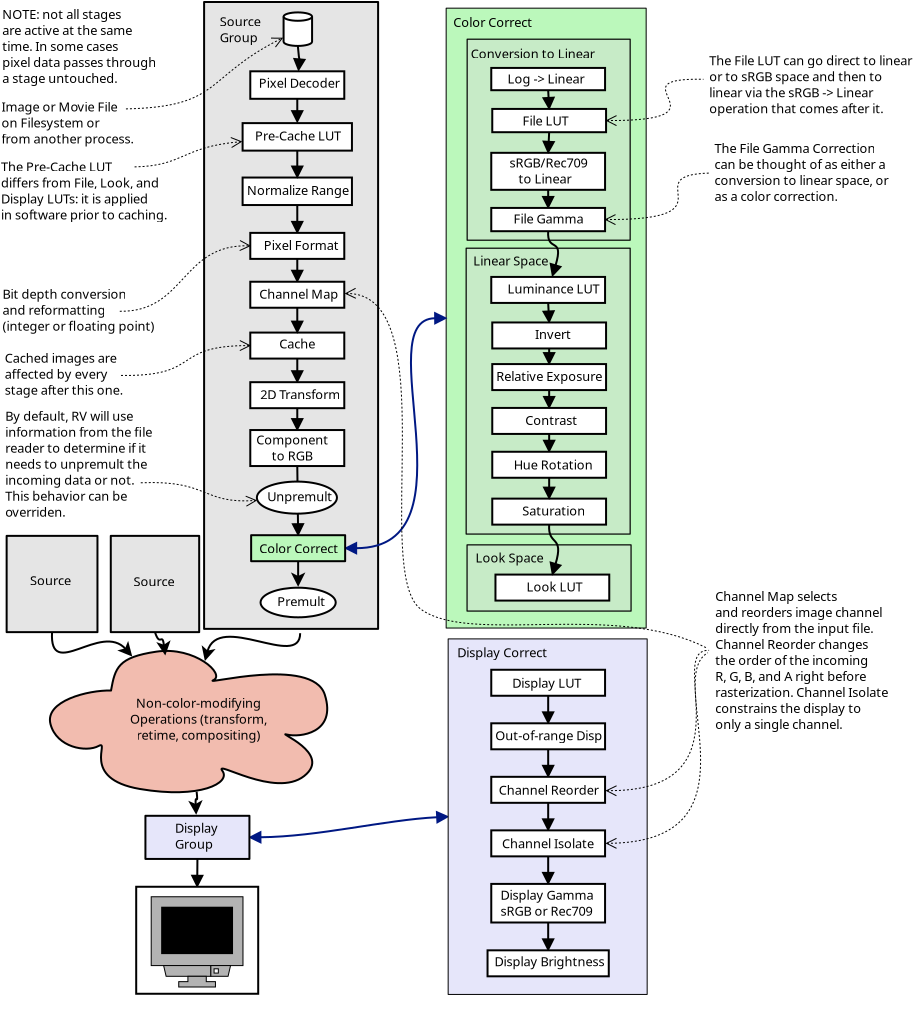 <?xml version="1.0" encoding="UTF-8"?>
<dia:diagram xmlns:dia="http://www.lysator.liu.se/~alla/dia/">
  <dia:layer name="Background" visible="true" active="true">
    <dia:object type="Standard - Box" version="0" id="O0">
      <dia:attribute name="obj_pos">
        <dia:point val="12.747,1.129"/>
      </dia:attribute>
      <dia:attribute name="obj_bb">
        <dia:rectangle val="12.697,1.079;21.496,32.523"/>
      </dia:attribute>
      <dia:attribute name="elem_corner">
        <dia:point val="12.747,1.129"/>
      </dia:attribute>
      <dia:attribute name="elem_width">
        <dia:real val="8.7"/>
      </dia:attribute>
      <dia:attribute name="elem_height">
        <dia:real val="31.344"/>
      </dia:attribute>
      <dia:attribute name="inner_color">
        <dia:color val="#e5e5e5"/>
      </dia:attribute>
      <dia:attribute name="show_background">
        <dia:boolean val="true"/>
      </dia:attribute>
      <dia:attribute name="corner_radius">
        <dia:real val="1.175e-38"/>
      </dia:attribute>
    </dia:object>
    <dia:object type="Network - Storage" version="1" id="O1">
      <dia:attribute name="obj_pos">
        <dia:point val="16.721,1.649"/>
      </dia:attribute>
      <dia:attribute name="obj_bb">
        <dia:rectangle val="16.671,1.599;18.196,4.432"/>
      </dia:attribute>
      <dia:attribute name="meta">
        <dia:composite type="dict"/>
      </dia:attribute>
      <dia:attribute name="elem_corner">
        <dia:point val="16.721,1.649"/>
      </dia:attribute>
      <dia:attribute name="elem_width">
        <dia:real val="1.425"/>
      </dia:attribute>
      <dia:attribute name="elem_height">
        <dia:real val="1.676"/>
      </dia:attribute>
      <dia:attribute name="line_width">
        <dia:real val="0.1"/>
      </dia:attribute>
      <dia:attribute name="line_colour">
        <dia:color val="#000000"/>
      </dia:attribute>
      <dia:attribute name="fill_colour">
        <dia:color val="#ffffff"/>
      </dia:attribute>
      <dia:attribute name="show_background">
        <dia:boolean val="true"/>
      </dia:attribute>
      <dia:attribute name="line_style">
        <dia:enum val="0"/>
        <dia:real val="1"/>
      </dia:attribute>
      <dia:attribute name="padding">
        <dia:real val="0.354"/>
      </dia:attribute>
      <dia:attribute name="text">
        <dia:composite type="text">
          <dia:attribute name="string">
            <dia:string>##</dia:string>
          </dia:attribute>
          <dia:attribute name="font">
            <dia:font family="sans" style="0" name="Helvetica"/>
          </dia:attribute>
          <dia:attribute name="height">
            <dia:real val="0.8"/>
          </dia:attribute>
          <dia:attribute name="pos">
            <dia:point val="17.434,3.926"/>
          </dia:attribute>
          <dia:attribute name="color">
            <dia:color val="#000000"/>
          </dia:attribute>
          <dia:attribute name="alignment">
            <dia:enum val="1"/>
          </dia:attribute>
        </dia:composite>
      </dia:attribute>
      <dia:attribute name="flip_horizontal">
        <dia:boolean val="false"/>
      </dia:attribute>
      <dia:attribute name="flip_vertical">
        <dia:boolean val="false"/>
      </dia:attribute>
      <dia:attribute name="subscale">
        <dia:real val="1"/>
      </dia:attribute>
    </dia:object>
    <dia:object type="Standard - Text" version="1" id="O2">
      <dia:attribute name="obj_pos">
        <dia:point val="2.623,6.606"/>
      </dia:attribute>
      <dia:attribute name="obj_bb">
        <dia:rectangle val="2.623,6.011;9.681,8.359"/>
      </dia:attribute>
      <dia:attribute name="text">
        <dia:composite type="text">
          <dia:attribute name="string">
            <dia:string>#Image or Movie File
on Filesystem or
from another process.#</dia:string>
          </dia:attribute>
          <dia:attribute name="font">
            <dia:font family="sans" style="0" name="Helvetica"/>
          </dia:attribute>
          <dia:attribute name="height">
            <dia:real val="0.8"/>
          </dia:attribute>
          <dia:attribute name="pos">
            <dia:point val="2.623,6.606"/>
          </dia:attribute>
          <dia:attribute name="color">
            <dia:color val="#000000"/>
          </dia:attribute>
          <dia:attribute name="alignment">
            <dia:enum val="0"/>
          </dia:attribute>
        </dia:composite>
      </dia:attribute>
      <dia:attribute name="valign">
        <dia:enum val="3"/>
      </dia:attribute>
    </dia:object>
    <dia:object type="Standard - Box" version="0" id="O3">
      <dia:attribute name="obj_pos">
        <dia:point val="24.85,1.439"/>
      </dia:attribute>
      <dia:attribute name="obj_bb">
        <dia:rectangle val="24.825,1.414;34.875,32.457"/>
      </dia:attribute>
      <dia:attribute name="elem_corner">
        <dia:point val="24.85,1.439"/>
      </dia:attribute>
      <dia:attribute name="elem_width">
        <dia:real val="10"/>
      </dia:attribute>
      <dia:attribute name="elem_height">
        <dia:real val="30.993"/>
      </dia:attribute>
      <dia:attribute name="border_width">
        <dia:real val="0.05"/>
      </dia:attribute>
      <dia:attribute name="inner_color">
        <dia:color val="#bbf8bb"/>
      </dia:attribute>
      <dia:attribute name="show_background">
        <dia:boolean val="true"/>
      </dia:attribute>
      <dia:attribute name="corner_radius">
        <dia:real val="1.175e-38"/>
      </dia:attribute>
    </dia:object>
    <dia:object type="Standard - Box" version="0" id="O4">
      <dia:attribute name="obj_pos">
        <dia:point val="25.9,2.989"/>
      </dia:attribute>
      <dia:attribute name="obj_bb">
        <dia:rectangle val="25.87,2.959;34.08,13.069"/>
      </dia:attribute>
      <dia:attribute name="elem_corner">
        <dia:point val="25.9,2.989"/>
      </dia:attribute>
      <dia:attribute name="elem_width">
        <dia:real val="8.15"/>
      </dia:attribute>
      <dia:attribute name="elem_height">
        <dia:real val="10.05"/>
      </dia:attribute>
      <dia:attribute name="border_width">
        <dia:real val="0.06"/>
      </dia:attribute>
      <dia:attribute name="inner_color">
        <dia:color val="#c7ebc7"/>
      </dia:attribute>
      <dia:attribute name="show_background">
        <dia:boolean val="true"/>
      </dia:attribute>
      <dia:attribute name="corner_radius">
        <dia:real val="1.175e-38"/>
      </dia:attribute>
    </dia:object>
    <dia:object type="Standard - Text" version="1" id="O5">
      <dia:attribute name="obj_pos">
        <dia:point val="25.2,2.375"/>
      </dia:attribute>
      <dia:attribute name="obj_bb">
        <dia:rectangle val="25.2,1.78;29.413,2.527"/>
      </dia:attribute>
      <dia:attribute name="text">
        <dia:composite type="text">
          <dia:attribute name="string">
            <dia:string>#Color Correct#</dia:string>
          </dia:attribute>
          <dia:attribute name="font">
            <dia:font family="sans" style="0" name="Helvetica"/>
          </dia:attribute>
          <dia:attribute name="height">
            <dia:real val="0.8"/>
          </dia:attribute>
          <dia:attribute name="pos">
            <dia:point val="25.2,2.375"/>
          </dia:attribute>
          <dia:attribute name="color">
            <dia:color val="#000000"/>
          </dia:attribute>
          <dia:attribute name="alignment">
            <dia:enum val="0"/>
          </dia:attribute>
        </dia:composite>
      </dia:attribute>
      <dia:attribute name="valign">
        <dia:enum val="3"/>
      </dia:attribute>
    </dia:object>
    <dia:object type="Standard - BezierLine" version="0" id="O6">
      <dia:attribute name="obj_pos">
        <dia:point val="19.799,28.438"/>
      </dia:attribute>
      <dia:attribute name="obj_bb">
        <dia:rectangle val="19.737,16.61;24.912,28.769"/>
      </dia:attribute>
      <dia:attribute name="bez_points">
        <dia:point val="19.799,28.438"/>
        <dia:point val="26.486,28.439"/>
        <dia:point val="20.871,16.972"/>
        <dia:point val="24.85,16.936"/>
      </dia:attribute>
      <dia:attribute name="corner_types">
        <dia:enum val="0"/>
        <dia:enum val="0"/>
      </dia:attribute>
      <dia:attribute name="line_color">
        <dia:color val="#001883"/>
      </dia:attribute>
      <dia:attribute name="start_arrow">
        <dia:enum val="3"/>
      </dia:attribute>
      <dia:attribute name="start_arrow_length">
        <dia:real val="0.5"/>
      </dia:attribute>
      <dia:attribute name="start_arrow_width">
        <dia:real val="0.5"/>
      </dia:attribute>
      <dia:attribute name="end_arrow">
        <dia:enum val="3"/>
      </dia:attribute>
      <dia:attribute name="end_arrow_length">
        <dia:real val="0.5"/>
      </dia:attribute>
      <dia:attribute name="end_arrow_width">
        <dia:real val="0.5"/>
      </dia:attribute>
      <dia:connections>
        <dia:connection handle="0" to="O89" connection="4"/>
        <dia:connection handle="3" to="O3" connection="3"/>
      </dia:connections>
    </dia:object>
    <dia:object type="Standard - BezierLine" version="0" id="O7">
      <dia:attribute name="obj_pos">
        <dia:point val="17.434,3.326"/>
      </dia:attribute>
      <dia:attribute name="obj_bb">
        <dia:rectangle val="17.38,3.271;17.556,4.599"/>
      </dia:attribute>
      <dia:attribute name="bez_points">
        <dia:point val="17.434,3.326"/>
        <dia:point val="17.521,4.329"/>
        <dia:point val="17.462,4.621"/>
        <dia:point val="17.406,5.282"/>
      </dia:attribute>
      <dia:attribute name="corner_types">
        <dia:enum val="0"/>
        <dia:enum val="0"/>
      </dia:attribute>
      <dia:attribute name="end_arrow">
        <dia:enum val="3"/>
      </dia:attribute>
      <dia:attribute name="end_arrow_length">
        <dia:real val="0.5"/>
      </dia:attribute>
      <dia:attribute name="end_arrow_width">
        <dia:real val="0.5"/>
      </dia:attribute>
      <dia:connections>
        <dia:connection handle="0" to="O1" connection="1"/>
        <dia:connection handle="3" to="O91" connection="8"/>
      </dia:connections>
    </dia:object>
    <dia:group>
      <dia:object type="Standard - Box" version="0" id="O8">
        <dia:attribute name="obj_pos">
          <dia:point val="15.056,17.658"/>
        </dia:attribute>
        <dia:attribute name="obj_bb">
          <dia:rectangle val="15.006,17.608;19.806,19.008"/>
        </dia:attribute>
        <dia:attribute name="elem_corner">
          <dia:point val="15.056,17.658"/>
        </dia:attribute>
        <dia:attribute name="elem_width">
          <dia:real val="4.7"/>
        </dia:attribute>
        <dia:attribute name="elem_height">
          <dia:real val="1.3"/>
        </dia:attribute>
        <dia:attribute name="show_background">
          <dia:boolean val="true"/>
        </dia:attribute>
      </dia:object>
      <dia:object type="Standard - Text" version="1" id="O9">
        <dia:attribute name="obj_pos">
          <dia:point val="16.506,18.458"/>
        </dia:attribute>
        <dia:attribute name="obj_bb">
          <dia:rectangle val="16.506,17.863;18.498,18.611"/>
        </dia:attribute>
        <dia:attribute name="text">
          <dia:composite type="text">
            <dia:attribute name="string">
              <dia:string>#Cache#</dia:string>
            </dia:attribute>
            <dia:attribute name="font">
              <dia:font family="sans" style="0" name="Helvetica"/>
            </dia:attribute>
            <dia:attribute name="height">
              <dia:real val="0.8"/>
            </dia:attribute>
            <dia:attribute name="pos">
              <dia:point val="16.506,18.458"/>
            </dia:attribute>
            <dia:attribute name="color">
              <dia:color val="#000000"/>
            </dia:attribute>
            <dia:attribute name="alignment">
              <dia:enum val="0"/>
            </dia:attribute>
          </dia:composite>
        </dia:attribute>
        <dia:attribute name="valign">
          <dia:enum val="3"/>
        </dia:attribute>
      </dia:object>
    </dia:group>
    <dia:object type="Standard - Line" version="0" id="O10">
      <dia:attribute name="obj_pos">
        <dia:point val="17.406,11.281"/>
      </dia:attribute>
      <dia:attribute name="obj_bb">
        <dia:rectangle val="17.075,11.231;17.736,12.785"/>
      </dia:attribute>
      <dia:attribute name="conn_endpoints">
        <dia:point val="17.406,11.281"/>
        <dia:point val="17.406,12.673"/>
      </dia:attribute>
      <dia:attribute name="numcp">
        <dia:int val="1"/>
      </dia:attribute>
      <dia:attribute name="end_arrow">
        <dia:enum val="3"/>
      </dia:attribute>
      <dia:attribute name="end_arrow_length">
        <dia:real val="0.5"/>
      </dia:attribute>
      <dia:attribute name="end_arrow_width">
        <dia:real val="0.5"/>
      </dia:attribute>
      <dia:connections>
        <dia:connection handle="0" to="O93" connection="6"/>
        <dia:connection handle="1" to="O95" connection="1"/>
      </dia:connections>
    </dia:object>
    <dia:object type="Standard - Line" version="0" id="O11">
      <dia:attribute name="obj_pos">
        <dia:point val="17.406,13.973"/>
      </dia:attribute>
      <dia:attribute name="obj_bb">
        <dia:rectangle val="17.075,13.923;17.736,15.228"/>
      </dia:attribute>
      <dia:attribute name="conn_endpoints">
        <dia:point val="17.406,13.973"/>
        <dia:point val="17.406,15.116"/>
      </dia:attribute>
      <dia:attribute name="numcp">
        <dia:int val="1"/>
      </dia:attribute>
      <dia:attribute name="end_arrow">
        <dia:enum val="3"/>
      </dia:attribute>
      <dia:attribute name="end_arrow_length">
        <dia:real val="0.5"/>
      </dia:attribute>
      <dia:attribute name="end_arrow_width">
        <dia:real val="0.5"/>
      </dia:attribute>
      <dia:connections>
        <dia:connection handle="0" to="O95" connection="6"/>
        <dia:connection handle="1" to="O97" connection="1"/>
      </dia:connections>
    </dia:object>
    <dia:object type="Standard - Line" version="0" id="O12">
      <dia:attribute name="obj_pos">
        <dia:point val="17.406,16.416"/>
      </dia:attribute>
      <dia:attribute name="obj_bb">
        <dia:rectangle val="17.075,16.366;17.736,17.77"/>
      </dia:attribute>
      <dia:attribute name="conn_endpoints">
        <dia:point val="17.406,16.416"/>
        <dia:point val="17.406,17.658"/>
      </dia:attribute>
      <dia:attribute name="numcp">
        <dia:int val="1"/>
      </dia:attribute>
      <dia:attribute name="end_arrow">
        <dia:enum val="3"/>
      </dia:attribute>
      <dia:attribute name="end_arrow_length">
        <dia:real val="0.5"/>
      </dia:attribute>
      <dia:attribute name="end_arrow_width">
        <dia:real val="0.5"/>
      </dia:attribute>
      <dia:connections>
        <dia:connection handle="0" to="O97" connection="6"/>
        <dia:connection handle="1" to="O8" connection="1"/>
      </dia:connections>
    </dia:object>
    <dia:object type="Standard - Line" version="0" id="O13">
      <dia:attribute name="obj_pos">
        <dia:point val="17.406,18.958"/>
      </dia:attribute>
      <dia:attribute name="obj_bb">
        <dia:rectangle val="17.075,18.908;17.736,20.25"/>
      </dia:attribute>
      <dia:attribute name="conn_endpoints">
        <dia:point val="17.406,18.958"/>
        <dia:point val="17.406,20.138"/>
      </dia:attribute>
      <dia:attribute name="numcp">
        <dia:int val="1"/>
      </dia:attribute>
      <dia:attribute name="end_arrow">
        <dia:enum val="3"/>
      </dia:attribute>
      <dia:attribute name="end_arrow_length">
        <dia:real val="0.5"/>
      </dia:attribute>
      <dia:attribute name="end_arrow_width">
        <dia:real val="0.5"/>
      </dia:attribute>
      <dia:connections>
        <dia:connection handle="0" to="O8" connection="6"/>
        <dia:connection handle="1" to="O99" connection="1"/>
      </dia:connections>
    </dia:object>
    <dia:object type="Standard - Line" version="0" id="O14">
      <dia:attribute name="obj_pos">
        <dia:point val="17.406,24.331"/>
      </dia:attribute>
      <dia:attribute name="obj_bb">
        <dia:rectangle val="17.111,24.28;17.773,27.9"/>
      </dia:attribute>
      <dia:attribute name="conn_endpoints">
        <dia:point val="17.406,24.331"/>
        <dia:point val="17.449,27.788"/>
      </dia:attribute>
      <dia:attribute name="numcp">
        <dia:int val="1"/>
      </dia:attribute>
      <dia:attribute name="end_arrow">
        <dia:enum val="3"/>
      </dia:attribute>
      <dia:attribute name="end_arrow_length">
        <dia:real val="0.5"/>
      </dia:attribute>
      <dia:attribute name="end_arrow_width">
        <dia:real val="0.5"/>
      </dia:attribute>
      <dia:connections>
        <dia:connection handle="0" to="O101" connection="6"/>
        <dia:connection handle="1" to="O89" connection="1"/>
      </dia:connections>
    </dia:object>
    <dia:object type="Standard - BezierLine" version="0" id="O15">
      <dia:attribute name="obj_pos">
        <dia:point val="15.013,42.896"/>
      </dia:attribute>
      <dia:attribute name="obj_bb">
        <dia:rectangle val="14.951,41.562;25.012,43.222"/>
      </dia:attribute>
      <dia:attribute name="bez_points">
        <dia:point val="15.013,42.896"/>
        <dia:point val="18.465,42.868"/>
        <dia:point val="21.766,42.024"/>
        <dia:point val="24.95,41.862"/>
      </dia:attribute>
      <dia:attribute name="corner_types">
        <dia:enum val="0"/>
        <dia:enum val="0"/>
      </dia:attribute>
      <dia:attribute name="line_color">
        <dia:color val="#001883"/>
      </dia:attribute>
      <dia:attribute name="start_arrow">
        <dia:enum val="3"/>
      </dia:attribute>
      <dia:attribute name="start_arrow_length">
        <dia:real val="0.5"/>
      </dia:attribute>
      <dia:attribute name="start_arrow_width">
        <dia:real val="0.5"/>
      </dia:attribute>
      <dia:attribute name="end_arrow">
        <dia:enum val="3"/>
      </dia:attribute>
      <dia:attribute name="end_arrow_length">
        <dia:real val="0.5"/>
      </dia:attribute>
      <dia:attribute name="end_arrow_width">
        <dia:real val="0.5"/>
      </dia:attribute>
      <dia:connections>
        <dia:connection handle="0" to="O114" connection="4"/>
        <dia:connection handle="3" to="O16" connection="3"/>
      </dia:connections>
    </dia:object>
    <dia:object type="Standard - Box" version="0" id="O16">
      <dia:attribute name="obj_pos">
        <dia:point val="24.95,32.975"/>
      </dia:attribute>
      <dia:attribute name="obj_bb">
        <dia:rectangle val="24.925,32.95;34.925,50.775"/>
      </dia:attribute>
      <dia:attribute name="elem_corner">
        <dia:point val="24.95,32.975"/>
      </dia:attribute>
      <dia:attribute name="elem_width">
        <dia:real val="9.95"/>
      </dia:attribute>
      <dia:attribute name="elem_height">
        <dia:real val="17.775"/>
      </dia:attribute>
      <dia:attribute name="border_width">
        <dia:real val="0.05"/>
      </dia:attribute>
      <dia:attribute name="inner_color">
        <dia:color val="#e6e6fa"/>
      </dia:attribute>
      <dia:attribute name="show_background">
        <dia:boolean val="true"/>
      </dia:attribute>
      <dia:attribute name="corner_radius">
        <dia:real val="1.175e-38"/>
      </dia:attribute>
    </dia:object>
    <dia:object type="Standard - Line" version="0" id="O17">
      <dia:attribute name="obj_pos">
        <dia:point val="29.951,35.818"/>
      </dia:attribute>
      <dia:attribute name="obj_bb">
        <dia:rectangle val="29.62,35.767;30.281,37.306"/>
      </dia:attribute>
      <dia:attribute name="conn_endpoints">
        <dia:point val="29.951,35.818"/>
        <dia:point val="29.951,37.194"/>
      </dia:attribute>
      <dia:attribute name="numcp">
        <dia:int val="1"/>
      </dia:attribute>
      <dia:attribute name="end_arrow">
        <dia:enum val="3"/>
      </dia:attribute>
      <dia:attribute name="end_arrow_length">
        <dia:real val="0.5"/>
      </dia:attribute>
      <dia:attribute name="end_arrow_width">
        <dia:real val="0.5"/>
      </dia:attribute>
      <dia:connections>
        <dia:connection handle="0" to="O75" connection="6"/>
        <dia:connection handle="1" to="O77" connection="1"/>
      </dia:connections>
    </dia:object>
    <dia:object type="Standard - Line" version="0" id="O18">
      <dia:attribute name="obj_pos">
        <dia:point val="29.951,38.494"/>
      </dia:attribute>
      <dia:attribute name="obj_bb">
        <dia:rectangle val="29.62,38.444;30.281,39.982"/>
      </dia:attribute>
      <dia:attribute name="conn_endpoints">
        <dia:point val="29.951,38.494"/>
        <dia:point val="29.951,39.87"/>
      </dia:attribute>
      <dia:attribute name="numcp">
        <dia:int val="1"/>
      </dia:attribute>
      <dia:attribute name="end_arrow">
        <dia:enum val="3"/>
      </dia:attribute>
      <dia:attribute name="end_arrow_length">
        <dia:real val="0.5"/>
      </dia:attribute>
      <dia:attribute name="end_arrow_width">
        <dia:real val="0.5"/>
      </dia:attribute>
      <dia:connections>
        <dia:connection handle="0" to="O77" connection="6"/>
        <dia:connection handle="1" to="O79" connection="1"/>
      </dia:connections>
    </dia:object>
    <dia:object type="Standard - Line" version="0" id="O19">
      <dia:attribute name="obj_pos">
        <dia:point val="29.951,41.17"/>
      </dia:attribute>
      <dia:attribute name="obj_bb">
        <dia:rectangle val="29.62,41.12;30.281,42.659"/>
      </dia:attribute>
      <dia:attribute name="conn_endpoints">
        <dia:point val="29.951,41.17"/>
        <dia:point val="29.951,42.547"/>
      </dia:attribute>
      <dia:attribute name="numcp">
        <dia:int val="1"/>
      </dia:attribute>
      <dia:attribute name="end_arrow">
        <dia:enum val="3"/>
      </dia:attribute>
      <dia:attribute name="end_arrow_length">
        <dia:real val="0.5"/>
      </dia:attribute>
      <dia:attribute name="end_arrow_width">
        <dia:real val="0.5"/>
      </dia:attribute>
      <dia:connections>
        <dia:connection handle="0" to="O79" connection="6"/>
        <dia:connection handle="1" to="O81" connection="1"/>
      </dia:connections>
    </dia:object>
    <dia:object type="Standard - Line" version="0" id="O20">
      <dia:attribute name="obj_pos">
        <dia:point val="29.951,43.847"/>
      </dia:attribute>
      <dia:attribute name="obj_bb">
        <dia:rectangle val="29.62,43.797;30.281,45.335"/>
      </dia:attribute>
      <dia:attribute name="conn_endpoints">
        <dia:point val="29.951,43.847"/>
        <dia:point val="29.951,45.224"/>
      </dia:attribute>
      <dia:attribute name="numcp">
        <dia:int val="1"/>
      </dia:attribute>
      <dia:attribute name="end_arrow">
        <dia:enum val="3"/>
      </dia:attribute>
      <dia:attribute name="end_arrow_length">
        <dia:real val="0.5"/>
      </dia:attribute>
      <dia:attribute name="end_arrow_width">
        <dia:real val="0.5"/>
      </dia:attribute>
      <dia:connections>
        <dia:connection handle="0" to="O81" connection="6"/>
        <dia:connection handle="1" to="O83" connection="1"/>
      </dia:connections>
    </dia:object>
    <dia:object type="Standard - Text" version="1" id="O21">
      <dia:attribute name="obj_pos">
        <dia:point val="25.4,33.888"/>
      </dia:attribute>
      <dia:attribute name="obj_bb">
        <dia:rectangle val="25.4,33.292;30.3,34.04"/>
      </dia:attribute>
      <dia:attribute name="text">
        <dia:composite type="text">
          <dia:attribute name="string">
            <dia:string>#Display Correct#</dia:string>
          </dia:attribute>
          <dia:attribute name="font">
            <dia:font family="sans" style="0" name="Helvetica"/>
          </dia:attribute>
          <dia:attribute name="height">
            <dia:real val="0.8"/>
          </dia:attribute>
          <dia:attribute name="pos">
            <dia:point val="25.4,33.888"/>
          </dia:attribute>
          <dia:attribute name="color">
            <dia:color val="#000000"/>
          </dia:attribute>
          <dia:attribute name="alignment">
            <dia:enum val="0"/>
          </dia:attribute>
        </dia:composite>
      </dia:attribute>
      <dia:attribute name="valign">
        <dia:enum val="3"/>
      </dia:attribute>
    </dia:object>
    <dia:object type="Standard - Line" version="0" id="O22">
      <dia:attribute name="obj_pos">
        <dia:point val="12.413,43.975"/>
      </dia:attribute>
      <dia:attribute name="obj_bb">
        <dia:rectangle val="12.076,43.925;12.737,45.479"/>
      </dia:attribute>
      <dia:attribute name="conn_endpoints">
        <dia:point val="12.413,43.975"/>
        <dia:point val="12.402,45.367"/>
      </dia:attribute>
      <dia:attribute name="numcp">
        <dia:int val="1"/>
      </dia:attribute>
      <dia:attribute name="end_arrow">
        <dia:enum val="3"/>
      </dia:attribute>
      <dia:attribute name="end_arrow_length">
        <dia:real val="0.5"/>
      </dia:attribute>
      <dia:attribute name="end_arrow_width">
        <dia:real val="0.5"/>
      </dia:attribute>
      <dia:connections>
        <dia:connection handle="0" to="O114" connection="6"/>
        <dia:connection handle="1" to="O24" connection="1"/>
      </dia:connections>
    </dia:object>
    <dia:object type="Standard - Line" version="0" id="O23">
      <dia:attribute name="obj_pos">
        <dia:point val="17.406,21.438"/>
      </dia:attribute>
      <dia:attribute name="obj_bb">
        <dia:rectangle val="17.075,21.388;17.736,22.643"/>
      </dia:attribute>
      <dia:attribute name="conn_endpoints">
        <dia:point val="17.406,21.438"/>
        <dia:point val="17.406,22.531"/>
      </dia:attribute>
      <dia:attribute name="numcp">
        <dia:int val="1"/>
      </dia:attribute>
      <dia:attribute name="end_arrow">
        <dia:enum val="3"/>
      </dia:attribute>
      <dia:attribute name="end_arrow_length">
        <dia:real val="0.5"/>
      </dia:attribute>
      <dia:attribute name="end_arrow_width">
        <dia:real val="0.5"/>
      </dia:attribute>
      <dia:connections>
        <dia:connection handle="0" to="O99" connection="6"/>
        <dia:connection handle="1" to="O101" connection="1"/>
      </dia:connections>
    </dia:object>
    <dia:group>
      <dia:object type="Standard - Box" version="0" id="O24">
        <dia:attribute name="obj_pos">
          <dia:point val="9.352,45.367"/>
        </dia:attribute>
        <dia:attribute name="obj_bb">
          <dia:rectangle val="9.302,45.317;15.502,50.767"/>
        </dia:attribute>
        <dia:attribute name="elem_corner">
          <dia:point val="9.352,45.367"/>
        </dia:attribute>
        <dia:attribute name="elem_width">
          <dia:real val="6.1"/>
        </dia:attribute>
        <dia:attribute name="elem_height">
          <dia:real val="5.35"/>
        </dia:attribute>
        <dia:attribute name="show_background">
          <dia:boolean val="true"/>
        </dia:attribute>
      </dia:object>
      <dia:object type="Network - General Monitor (With Stand)" version="1" id="O25">
        <dia:attribute name="obj_pos">
          <dia:point val="10.102,45.867"/>
        </dia:attribute>
        <dia:attribute name="obj_bb">
          <dia:rectangle val="10.077,45.842;14.716,51.639"/>
        </dia:attribute>
        <dia:attribute name="meta">
          <dia:composite type="dict"/>
        </dia:attribute>
        <dia:attribute name="elem_corner">
          <dia:point val="10.102,45.867"/>
        </dia:attribute>
        <dia:attribute name="elem_width">
          <dia:real val="4.589"/>
        </dia:attribute>
        <dia:attribute name="elem_height">
          <dia:real val="4.512"/>
        </dia:attribute>
        <dia:attribute name="line_width">
          <dia:real val="0.1"/>
        </dia:attribute>
        <dia:attribute name="line_colour">
          <dia:color val="#000000"/>
        </dia:attribute>
        <dia:attribute name="fill_colour">
          <dia:color val="#ffffff"/>
        </dia:attribute>
        <dia:attribute name="show_background">
          <dia:boolean val="true"/>
        </dia:attribute>
        <dia:attribute name="line_style">
          <dia:enum val="0"/>
          <dia:real val="1"/>
        </dia:attribute>
        <dia:attribute name="padding">
          <dia:real val="0.354"/>
        </dia:attribute>
        <dia:attribute name="text">
          <dia:composite type="text">
            <dia:attribute name="string">
              <dia:string>##</dia:string>
            </dia:attribute>
            <dia:attribute name="font">
              <dia:font family="sans" style="0" name="Helvetica"/>
            </dia:attribute>
            <dia:attribute name="height">
              <dia:real val="0.8"/>
            </dia:attribute>
            <dia:attribute name="pos">
              <dia:point val="12.397,51.133"/>
            </dia:attribute>
            <dia:attribute name="color">
              <dia:color val="#000000"/>
            </dia:attribute>
            <dia:attribute name="alignment">
              <dia:enum val="1"/>
            </dia:attribute>
          </dia:composite>
        </dia:attribute>
        <dia:attribute name="flip_horizontal">
          <dia:boolean val="false"/>
        </dia:attribute>
        <dia:attribute name="flip_vertical">
          <dia:boolean val="false"/>
        </dia:attribute>
        <dia:attribute name="subscale">
          <dia:real val="1"/>
        </dia:attribute>
      </dia:object>
    </dia:group>
    <dia:object type="Standard - Text" version="1" id="O26">
      <dia:attribute name="obj_pos">
        <dia:point val="2.65,1.975"/>
      </dia:attribute>
      <dia:attribute name="obj_bb">
        <dia:rectangle val="2.65,1.38;10.922,5.327"/>
      </dia:attribute>
      <dia:attribute name="text">
        <dia:composite type="text">
          <dia:attribute name="string">
            <dia:string>#NOTE: not all stages
are active at the same
time. In some cases
pixel data passes through
a stage untouched.#</dia:string>
          </dia:attribute>
          <dia:attribute name="font">
            <dia:font family="sans" style="0" name="Helvetica"/>
          </dia:attribute>
          <dia:attribute name="height">
            <dia:real val="0.8"/>
          </dia:attribute>
          <dia:attribute name="pos">
            <dia:point val="2.65,1.975"/>
          </dia:attribute>
          <dia:attribute name="color">
            <dia:color val="#000000"/>
          </dia:attribute>
          <dia:attribute name="alignment">
            <dia:enum val="0"/>
          </dia:attribute>
        </dia:composite>
      </dia:attribute>
      <dia:attribute name="valign">
        <dia:enum val="3"/>
      </dia:attribute>
    </dia:object>
    <dia:object type="Standard - BezierLine" version="0" id="O27">
      <dia:attribute name="obj_pos">
        <dia:point val="32.795,12.007"/>
      </dia:attribute>
      <dia:attribute name="obj_bb">
        <dia:rectangle val="32.795,9.672;38.034,12.276"/>
      </dia:attribute>
      <dia:attribute name="bez_points">
        <dia:point val="32.795,12.007"/>
        <dia:point val="39.417,12.039"/>
        <dia:point val="34.174,9.782"/>
        <dia:point val="38.024,9.682"/>
      </dia:attribute>
      <dia:attribute name="corner_types">
        <dia:enum val="0"/>
        <dia:enum val="0"/>
      </dia:attribute>
      <dia:attribute name="line_width">
        <dia:real val="0.02"/>
      </dia:attribute>
      <dia:attribute name="line_style">
        <dia:enum val="4"/>
      </dia:attribute>
      <dia:attribute name="start_arrow">
        <dia:enum val="1"/>
      </dia:attribute>
      <dia:attribute name="start_arrow_length">
        <dia:real val="0.5"/>
      </dia:attribute>
      <dia:attribute name="start_arrow_width">
        <dia:real val="0.5"/>
      </dia:attribute>
      <dia:connections>
        <dia:connection handle="0" to="O63" connection="4"/>
      </dia:connections>
    </dia:object>
    <dia:object type="Standard - Text" version="1" id="O28">
      <dia:attribute name="obj_pos">
        <dia:point val="38.265,8.675"/>
      </dia:attribute>
      <dia:attribute name="obj_bb">
        <dia:rectangle val="38.265,8.08;47.76,11.228"/>
      </dia:attribute>
      <dia:attribute name="text">
        <dia:composite type="text">
          <dia:attribute name="string">
            <dia:string>#The File Gamma Correction
can be thought of as either a
conversion to linear space, or
as a color correction.#</dia:string>
          </dia:attribute>
          <dia:attribute name="font">
            <dia:font family="sans" style="0" name="Helvetica"/>
          </dia:attribute>
          <dia:attribute name="height">
            <dia:real val="0.8"/>
          </dia:attribute>
          <dia:attribute name="pos">
            <dia:point val="38.265,8.675"/>
          </dia:attribute>
          <dia:attribute name="color">
            <dia:color val="#000000"/>
          </dia:attribute>
          <dia:attribute name="alignment">
            <dia:enum val="0"/>
          </dia:attribute>
        </dia:composite>
      </dia:attribute>
      <dia:attribute name="valign">
        <dia:enum val="3"/>
      </dia:attribute>
    </dia:object>
    <dia:object type="Standard - BezierLine" version="0" id="O29">
      <dia:attribute name="obj_pos">
        <dia:point val="29.951,40.52"/>
      </dia:attribute>
      <dia:attribute name="obj_bb">
        <dia:rectangle val="32.833,33.536;38.005,40.572"/>
      </dia:attribute>
      <dia:attribute name="bez_points">
        <dia:point val="29.951,40.52"/>
        <dia:point val="37.389,40.623"/>
        <dia:point val="35.694,33.486"/>
        <dia:point val="37.995,33.546"/>
      </dia:attribute>
      <dia:attribute name="corner_types">
        <dia:enum val="0"/>
        <dia:enum val="0"/>
      </dia:attribute>
      <dia:attribute name="line_width">
        <dia:real val="0.02"/>
      </dia:attribute>
      <dia:attribute name="line_style">
        <dia:enum val="4"/>
      </dia:attribute>
      <dia:attribute name="start_arrow">
        <dia:enum val="1"/>
      </dia:attribute>
      <dia:attribute name="start_arrow_length">
        <dia:real val="0.5"/>
      </dia:attribute>
      <dia:attribute name="start_arrow_width">
        <dia:real val="0.5"/>
      </dia:attribute>
      <dia:connections>
        <dia:connection handle="0" to="O79" connection="8"/>
      </dia:connections>
    </dia:object>
    <dia:object type="Standard - Box" version="0" id="O30">
      <dia:attribute name="obj_pos">
        <dia:point val="25.85,13.439"/>
      </dia:attribute>
      <dia:attribute name="obj_bb">
        <dia:rectangle val="25.82,13.409;34.08,27.762"/>
      </dia:attribute>
      <dia:attribute name="elem_corner">
        <dia:point val="25.85,13.439"/>
      </dia:attribute>
      <dia:attribute name="elem_width">
        <dia:real val="8.2"/>
      </dia:attribute>
      <dia:attribute name="elem_height">
        <dia:real val="14.293"/>
      </dia:attribute>
      <dia:attribute name="border_width">
        <dia:real val="0.06"/>
      </dia:attribute>
      <dia:attribute name="inner_color">
        <dia:color val="#c7ebc7"/>
      </dia:attribute>
      <dia:attribute name="show_background">
        <dia:boolean val="true"/>
      </dia:attribute>
      <dia:attribute name="corner_radius">
        <dia:real val="1.175e-38"/>
      </dia:attribute>
    </dia:object>
    <dia:group>
      <dia:object type="Standard - Box" version="0" id="O31">
        <dia:attribute name="obj_pos">
          <dia:point val="27.155,25.96"/>
        </dia:attribute>
        <dia:attribute name="obj_bb">
          <dia:rectangle val="27.105,25.91;32.895,27.31"/>
        </dia:attribute>
        <dia:attribute name="elem_corner">
          <dia:point val="27.155,25.96"/>
        </dia:attribute>
        <dia:attribute name="elem_width">
          <dia:real val="5.69"/>
        </dia:attribute>
        <dia:attribute name="elem_height">
          <dia:real val="1.3"/>
        </dia:attribute>
        <dia:attribute name="show_background">
          <dia:boolean val="true"/>
        </dia:attribute>
      </dia:object>
      <dia:object type="Standard - Text" version="1" id="O32">
        <dia:attribute name="obj_pos">
          <dia:point val="28.655,26.81"/>
        </dia:attribute>
        <dia:attribute name="obj_bb">
          <dia:rectangle val="28.655,26.215;31.991,26.962"/>
        </dia:attribute>
        <dia:attribute name="text">
          <dia:composite type="text">
            <dia:attribute name="string">
              <dia:string>#Saturation#</dia:string>
            </dia:attribute>
            <dia:attribute name="font">
              <dia:font family="sans" style="0" name="Helvetica"/>
            </dia:attribute>
            <dia:attribute name="height">
              <dia:real val="0.8"/>
            </dia:attribute>
            <dia:attribute name="pos">
              <dia:point val="28.655,26.81"/>
            </dia:attribute>
            <dia:attribute name="color">
              <dia:color val="#000000"/>
            </dia:attribute>
            <dia:attribute name="alignment">
              <dia:enum val="0"/>
            </dia:attribute>
          </dia:composite>
        </dia:attribute>
        <dia:attribute name="valign">
          <dia:enum val="3"/>
        </dia:attribute>
      </dia:object>
    </dia:group>
    <dia:group>
      <dia:object type="Standard - Box" version="0" id="O33">
        <dia:attribute name="obj_pos">
          <dia:point val="27.155,21.425"/>
        </dia:attribute>
        <dia:attribute name="obj_bb">
          <dia:rectangle val="27.105,21.375;32.895,22.775"/>
        </dia:attribute>
        <dia:attribute name="elem_corner">
          <dia:point val="27.155,21.425"/>
        </dia:attribute>
        <dia:attribute name="elem_width">
          <dia:real val="5.69"/>
        </dia:attribute>
        <dia:attribute name="elem_height">
          <dia:real val="1.3"/>
        </dia:attribute>
        <dia:attribute name="show_background">
          <dia:boolean val="true"/>
        </dia:attribute>
      </dia:object>
      <dia:object type="Standard - Text" version="1" id="O34">
        <dia:attribute name="obj_pos">
          <dia:point val="28.805,22.275"/>
        </dia:attribute>
        <dia:attribute name="obj_bb">
          <dia:rectangle val="28.805,21.68;31.538,22.427"/>
        </dia:attribute>
        <dia:attribute name="text">
          <dia:composite type="text">
            <dia:attribute name="string">
              <dia:string>#Contrast#</dia:string>
            </dia:attribute>
            <dia:attribute name="font">
              <dia:font family="sans" style="0" name="Helvetica"/>
            </dia:attribute>
            <dia:attribute name="height">
              <dia:real val="0.8"/>
            </dia:attribute>
            <dia:attribute name="pos">
              <dia:point val="28.805,22.275"/>
            </dia:attribute>
            <dia:attribute name="color">
              <dia:color val="#000000"/>
            </dia:attribute>
            <dia:attribute name="alignment">
              <dia:enum val="0"/>
            </dia:attribute>
          </dia:composite>
        </dia:attribute>
        <dia:attribute name="valign">
          <dia:enum val="3"/>
        </dia:attribute>
      </dia:object>
    </dia:group>
    <dia:object type="Standard - Line" version="0" id="O35">
      <dia:attribute name="obj_pos">
        <dia:point val="30.0,18.453"/>
      </dia:attribute>
      <dia:attribute name="obj_bb">
        <dia:rectangle val="29.67,18.402;30.331,19.344"/>
      </dia:attribute>
      <dia:attribute name="conn_endpoints">
        <dia:point val="30.0,18.453"/>
        <dia:point val="30.0,19.233"/>
      </dia:attribute>
      <dia:attribute name="numcp">
        <dia:int val="1"/>
      </dia:attribute>
      <dia:attribute name="end_arrow">
        <dia:enum val="3"/>
      </dia:attribute>
      <dia:attribute name="end_arrow_length">
        <dia:real val="0.5"/>
      </dia:attribute>
      <dia:attribute name="end_arrow_width">
        <dia:real val="0.5"/>
      </dia:attribute>
      <dia:connections>
        <dia:connection handle="0" to="O67" connection="6"/>
        <dia:connection handle="1" to="O69" connection="1"/>
      </dia:connections>
    </dia:object>
    <dia:object type="Standard - Line" version="0" id="O36">
      <dia:attribute name="obj_pos">
        <dia:point val="30.0,20.532"/>
      </dia:attribute>
      <dia:attribute name="obj_bb">
        <dia:rectangle val="29.67,20.483;30.331,21.537"/>
      </dia:attribute>
      <dia:attribute name="conn_endpoints">
        <dia:point val="30.0,20.532"/>
        <dia:point val="30.0,21.425"/>
      </dia:attribute>
      <dia:attribute name="numcp">
        <dia:int val="1"/>
      </dia:attribute>
      <dia:attribute name="end_arrow">
        <dia:enum val="3"/>
      </dia:attribute>
      <dia:attribute name="end_arrow_length">
        <dia:real val="0.5"/>
      </dia:attribute>
      <dia:attribute name="end_arrow_width">
        <dia:real val="0.5"/>
      </dia:attribute>
      <dia:connections>
        <dia:connection handle="0" to="O69" connection="6"/>
        <dia:connection handle="1" to="O33" connection="1"/>
      </dia:connections>
    </dia:object>
    <dia:object type="Standard - Line" version="0" id="O37">
      <dia:attribute name="obj_pos">
        <dia:point val="30.0,22.725"/>
      </dia:attribute>
      <dia:attribute name="obj_bb">
        <dia:rectangle val="29.67,22.675;30.331,23.729"/>
      </dia:attribute>
      <dia:attribute name="conn_endpoints">
        <dia:point val="30.0,22.725"/>
        <dia:point val="30.0,23.617"/>
      </dia:attribute>
      <dia:attribute name="numcp">
        <dia:int val="1"/>
      </dia:attribute>
      <dia:attribute name="end_arrow">
        <dia:enum val="3"/>
      </dia:attribute>
      <dia:attribute name="end_arrow_length">
        <dia:real val="0.5"/>
      </dia:attribute>
      <dia:attribute name="end_arrow_width">
        <dia:real val="0.5"/>
      </dia:attribute>
      <dia:connections>
        <dia:connection handle="0" to="O33" connection="6"/>
        <dia:connection handle="1" to="O71" connection="1"/>
      </dia:connections>
    </dia:object>
    <dia:object type="Standard - Line" version="0" id="O38">
      <dia:attribute name="obj_pos">
        <dia:point val="30.0,24.918"/>
      </dia:attribute>
      <dia:attribute name="obj_bb">
        <dia:rectangle val="29.67,24.867;30.331,26.072"/>
      </dia:attribute>
      <dia:attribute name="conn_endpoints">
        <dia:point val="30.0,24.918"/>
        <dia:point val="30.0,25.96"/>
      </dia:attribute>
      <dia:attribute name="numcp">
        <dia:int val="1"/>
      </dia:attribute>
      <dia:attribute name="end_arrow">
        <dia:enum val="3"/>
      </dia:attribute>
      <dia:attribute name="end_arrow_length">
        <dia:real val="0.5"/>
      </dia:attribute>
      <dia:attribute name="end_arrow_width">
        <dia:real val="0.5"/>
      </dia:attribute>
      <dia:connections>
        <dia:connection handle="0" to="O71" connection="6"/>
        <dia:connection handle="1" to="O31" connection="1"/>
      </dia:connections>
    </dia:object>
    <dia:object type="Standard - Text" version="1" id="O39">
      <dia:attribute name="obj_pos">
        <dia:point val="26.2,14.3"/>
      </dia:attribute>
      <dia:attribute name="obj_bb">
        <dia:rectangle val="26.2,13.705;30.348,14.453"/>
      </dia:attribute>
      <dia:attribute name="text">
        <dia:composite type="text">
          <dia:attribute name="string">
            <dia:string>#Linear Space#</dia:string>
          </dia:attribute>
          <dia:attribute name="font">
            <dia:font family="sans" style="0" name="Helvetica"/>
          </dia:attribute>
          <dia:attribute name="height">
            <dia:real val="0.8"/>
          </dia:attribute>
          <dia:attribute name="pos">
            <dia:point val="26.2,14.3"/>
          </dia:attribute>
          <dia:attribute name="color">
            <dia:color val="#000000"/>
          </dia:attribute>
          <dia:attribute name="alignment">
            <dia:enum val="0"/>
          </dia:attribute>
        </dia:composite>
      </dia:attribute>
      <dia:attribute name="valign">
        <dia:enum val="3"/>
      </dia:attribute>
    </dia:object>
    <dia:object type="Standard - BezierLine" version="0" id="O40">
      <dia:attribute name="obj_pos">
        <dia:point val="29.951,12.589"/>
      </dia:attribute>
      <dia:attribute name="obj_bb">
        <dia:rectangle val="29.896,12.536;30.425,14.887"/>
      </dia:attribute>
      <dia:attribute name="bez_points">
        <dia:point val="29.951,12.589"/>
        <dia:point val="29.879,13.696"/>
        <dia:point val="30.558,13.51"/>
        <dia:point val="29.951,15.525"/>
      </dia:attribute>
      <dia:attribute name="corner_types">
        <dia:enum val="0"/>
        <dia:enum val="0"/>
      </dia:attribute>
      <dia:attribute name="end_arrow">
        <dia:enum val="3"/>
      </dia:attribute>
      <dia:attribute name="end_arrow_length">
        <dia:real val="0.5"/>
      </dia:attribute>
      <dia:attribute name="end_arrow_width">
        <dia:real val="0.5"/>
      </dia:attribute>
      <dia:connections>
        <dia:connection handle="0" to="O63" connection="6"/>
        <dia:connection handle="3" to="O65" connection="8"/>
      </dia:connections>
    </dia:object>
    <dia:object type="Standard - Line" version="0" id="O41">
      <dia:attribute name="obj_pos">
        <dia:point val="29.951,16.175"/>
      </dia:attribute>
      <dia:attribute name="obj_bb">
        <dia:rectangle val="29.642,16.122;30.303,17.264"/>
      </dia:attribute>
      <dia:attribute name="conn_endpoints">
        <dia:point val="29.951,16.175"/>
        <dia:point val="30.0,17.152"/>
      </dia:attribute>
      <dia:attribute name="numcp">
        <dia:int val="1"/>
      </dia:attribute>
      <dia:attribute name="end_arrow">
        <dia:enum val="3"/>
      </dia:attribute>
      <dia:attribute name="end_arrow_length">
        <dia:real val="0.5"/>
      </dia:attribute>
      <dia:attribute name="end_arrow_width">
        <dia:real val="0.5"/>
      </dia:attribute>
      <dia:connections>
        <dia:connection handle="0" to="O65" connection="6"/>
        <dia:connection handle="1" to="O67" connection="1"/>
      </dia:connections>
    </dia:object>
    <dia:object type="Standard - Text" version="1" id="O42">
      <dia:attribute name="obj_pos">
        <dia:point val="38.299,31.083"/>
      </dia:attribute>
      <dia:attribute name="obj_bb">
        <dia:rectangle val="38.299,30.488;47.689,37.636"/>
      </dia:attribute>
      <dia:attribute name="text">
        <dia:composite type="text">
          <dia:attribute name="string">
            <dia:string>#Channel Map selects
and reorders image channel
directly from the input file.
Channel Reorder changes
the order of the incoming 
R, G, B, and A right before
rasterization. Channel Isolate
constrains the display to
only a single channel.#</dia:string>
          </dia:attribute>
          <dia:attribute name="font">
            <dia:font family="sans" style="0" name="Helvetica"/>
          </dia:attribute>
          <dia:attribute name="height">
            <dia:real val="0.8"/>
          </dia:attribute>
          <dia:attribute name="pos">
            <dia:point val="38.299,31.083"/>
          </dia:attribute>
          <dia:attribute name="color">
            <dia:color val="#000000"/>
          </dia:attribute>
          <dia:attribute name="alignment">
            <dia:enum val="0"/>
          </dia:attribute>
        </dia:composite>
      </dia:attribute>
      <dia:attribute name="valign">
        <dia:enum val="3"/>
      </dia:attribute>
    </dia:object>
    <dia:object type="Standard - BezierLine" version="0" id="O43">
      <dia:attribute name="obj_pos">
        <dia:point val="29.951,43.197"/>
      </dia:attribute>
      <dia:attribute name="obj_bb">
        <dia:rectangle val="32.833,33.654;37.947,43.205"/>
      </dia:attribute>
      <dia:attribute name="bez_points">
        <dia:point val="29.951,43.197"/>
        <dia:point val="38.055,43.193"/>
        <dia:point val="35.633,34.939"/>
        <dia:point val="37.934,33.667"/>
      </dia:attribute>
      <dia:attribute name="corner_types">
        <dia:enum val="0"/>
        <dia:enum val="0"/>
      </dia:attribute>
      <dia:attribute name="line_width">
        <dia:real val="0.02"/>
      </dia:attribute>
      <dia:attribute name="line_style">
        <dia:enum val="4"/>
      </dia:attribute>
      <dia:attribute name="start_arrow">
        <dia:enum val="1"/>
      </dia:attribute>
      <dia:attribute name="start_arrow_length">
        <dia:real val="0.5"/>
      </dia:attribute>
      <dia:attribute name="start_arrow_width">
        <dia:real val="0.5"/>
      </dia:attribute>
      <dia:connections>
        <dia:connection handle="0" to="O81" connection="8"/>
      </dia:connections>
    </dia:object>
    <dia:object type="Standard - BezierLine" version="0" id="O44">
      <dia:attribute name="obj_pos">
        <dia:point val="8.839,6.474"/>
      </dia:attribute>
      <dia:attribute name="obj_bb">
        <dia:rectangle val="8.829,2.914;16.685,6.484"/>
      </dia:attribute>
      <dia:attribute name="bez_points">
        <dia:point val="8.839,6.474"/>
        <dia:point val="13.689,6.374"/>
        <dia:point val="13.6,4.45"/>
        <dia:point val="17.559,2.487"/>
      </dia:attribute>
      <dia:attribute name="corner_types">
        <dia:enum val="0"/>
        <dia:enum val="0"/>
      </dia:attribute>
      <dia:attribute name="line_width">
        <dia:real val="0.02"/>
      </dia:attribute>
      <dia:attribute name="line_style">
        <dia:enum val="4"/>
      </dia:attribute>
      <dia:attribute name="end_arrow">
        <dia:enum val="1"/>
      </dia:attribute>
      <dia:attribute name="end_arrow_length">
        <dia:real val="0.5"/>
      </dia:attribute>
      <dia:attribute name="end_arrow_width">
        <dia:real val="0.5"/>
      </dia:attribute>
      <dia:connections>
        <dia:connection handle="3" to="O1" connection="2"/>
      </dia:connections>
    </dia:object>
    <dia:object type="Standard - Text" version="1" id="O45">
      <dia:attribute name="obj_pos">
        <dia:point val="2.666,15.962"/>
      </dia:attribute>
      <dia:attribute name="obj_bb">
        <dia:rectangle val="2.666,15.367;10.781,17.714"/>
      </dia:attribute>
      <dia:attribute name="text">
        <dia:composite type="text">
          <dia:attribute name="string">
            <dia:string>#Bit depth conversion
and reformatting
(integer or floating point)#</dia:string>
          </dia:attribute>
          <dia:attribute name="font">
            <dia:font family="sans" style="0" name="Helvetica"/>
          </dia:attribute>
          <dia:attribute name="height">
            <dia:real val="0.8"/>
          </dia:attribute>
          <dia:attribute name="pos">
            <dia:point val="2.666,15.962"/>
          </dia:attribute>
          <dia:attribute name="color">
            <dia:color val="#000000"/>
          </dia:attribute>
          <dia:attribute name="alignment">
            <dia:enum val="0"/>
          </dia:attribute>
        </dia:composite>
      </dia:attribute>
      <dia:attribute name="valign">
        <dia:enum val="3"/>
      </dia:attribute>
    </dia:object>
    <dia:object type="Standard - BezierLine" version="0" id="O46">
      <dia:attribute name="obj_pos">
        <dia:point val="8.531,16.593"/>
      </dia:attribute>
      <dia:attribute name="obj_bb">
        <dia:rectangle val="8.521,13.039;15.056,16.603"/>
      </dia:attribute>
      <dia:attribute name="bez_points">
        <dia:point val="8.531,16.593"/>
        <dia:point val="11.831,16.643"/>
        <dia:point val="11.594,13.202"/>
        <dia:point val="15.056,13.323"/>
      </dia:attribute>
      <dia:attribute name="corner_types">
        <dia:enum val="0"/>
        <dia:enum val="0"/>
      </dia:attribute>
      <dia:attribute name="line_width">
        <dia:real val="0.02"/>
      </dia:attribute>
      <dia:attribute name="line_style">
        <dia:enum val="4"/>
      </dia:attribute>
      <dia:attribute name="end_arrow">
        <dia:enum val="1"/>
      </dia:attribute>
      <dia:attribute name="end_arrow_length">
        <dia:real val="0.5"/>
      </dia:attribute>
      <dia:attribute name="end_arrow_width">
        <dia:real val="0.5"/>
      </dia:attribute>
      <dia:connections>
        <dia:connection handle="3" to="O95" connection="3"/>
      </dia:connections>
    </dia:object>
    <dia:object type="Standard - Text" version="1" id="O47">
      <dia:attribute name="obj_pos">
        <dia:point val="2.777,19.168"/>
      </dia:attribute>
      <dia:attribute name="obj_bb">
        <dia:rectangle val="2.777,18.573;9.237,20.921"/>
      </dia:attribute>
      <dia:attribute name="text">
        <dia:composite type="text">
          <dia:attribute name="string">
            <dia:string>#Cached images are
affected by every
stage after this one.#</dia:string>
          </dia:attribute>
          <dia:attribute name="font">
            <dia:font family="sans" style="0" name="Helvetica"/>
          </dia:attribute>
          <dia:attribute name="height">
            <dia:real val="0.8"/>
          </dia:attribute>
          <dia:attribute name="pos">
            <dia:point val="2.777,19.168"/>
          </dia:attribute>
          <dia:attribute name="color">
            <dia:color val="#000000"/>
          </dia:attribute>
          <dia:attribute name="alignment">
            <dia:enum val="0"/>
          </dia:attribute>
        </dia:composite>
      </dia:attribute>
      <dia:attribute name="valign">
        <dia:enum val="3"/>
      </dia:attribute>
    </dia:object>
    <dia:object type="Standard - BezierLine" version="0" id="O48">
      <dia:attribute name="obj_pos">
        <dia:point val="8.592,19.801"/>
      </dia:attribute>
      <dia:attribute name="obj_bb">
        <dia:rectangle val="8.582,18.04;15.056,19.813"/>
      </dia:attribute>
      <dia:attribute name="bez_points">
        <dia:point val="8.592,19.801"/>
        <dia:point val="12.744,19.861"/>
        <dia:point val="11.006,18.295"/>
        <dia:point val="15.056,18.308"/>
      </dia:attribute>
      <dia:attribute name="corner_types">
        <dia:enum val="0"/>
        <dia:enum val="0"/>
      </dia:attribute>
      <dia:attribute name="line_width">
        <dia:real val="0.02"/>
      </dia:attribute>
      <dia:attribute name="line_style">
        <dia:enum val="4"/>
      </dia:attribute>
      <dia:attribute name="end_arrow">
        <dia:enum val="1"/>
      </dia:attribute>
      <dia:attribute name="end_arrow_length">
        <dia:real val="0.5"/>
      </dia:attribute>
      <dia:attribute name="end_arrow_width">
        <dia:real val="0.5"/>
      </dia:attribute>
      <dia:connections>
        <dia:connection handle="3" to="O8" connection="3"/>
      </dia:connections>
    </dia:object>
    <dia:object type="Standard - Text" version="1" id="O49">
      <dia:attribute name="obj_pos">
        <dia:point val="2.592,9.602"/>
      </dia:attribute>
      <dia:attribute name="obj_bb">
        <dia:rectangle val="2.592,9.007;11.572,12.954"/>
      </dia:attribute>
      <dia:attribute name="text">
        <dia:composite type="text">
          <dia:attribute name="string">
            <dia:string>#The Pre-Cache LUT 
differs from File, Look, and
Display LUTs: it is applied
in software prior to caching.
#</dia:string>
          </dia:attribute>
          <dia:attribute name="font">
            <dia:font family="sans" style="0" name="Helvetica"/>
          </dia:attribute>
          <dia:attribute name="height">
            <dia:real val="0.8"/>
          </dia:attribute>
          <dia:attribute name="pos">
            <dia:point val="2.592,9.602"/>
          </dia:attribute>
          <dia:attribute name="color">
            <dia:color val="#000000"/>
          </dia:attribute>
          <dia:attribute name="alignment">
            <dia:enum val="0"/>
          </dia:attribute>
        </dia:composite>
      </dia:attribute>
      <dia:attribute name="valign">
        <dia:enum val="3"/>
      </dia:attribute>
    </dia:object>
    <dia:object type="Standard - BezierLine" version="0" id="O50">
      <dia:attribute name="obj_pos">
        <dia:point val="9.271,9.374"/>
      </dia:attribute>
      <dia:attribute name="obj_bb">
        <dia:rectangle val="9.261,8.099;14.633,9.384"/>
      </dia:attribute>
      <dia:attribute name="bez_points">
        <dia:point val="9.271,9.374"/>
        <dia:point val="11.771,9.324"/>
        <dia:point val="14.374,8.131"/>
        <dia:point val="17.406,7.872"/>
      </dia:attribute>
      <dia:attribute name="corner_types">
        <dia:enum val="0"/>
        <dia:enum val="0"/>
      </dia:attribute>
      <dia:attribute name="line_width">
        <dia:real val="0.02"/>
      </dia:attribute>
      <dia:attribute name="line_style">
        <dia:enum val="4"/>
      </dia:attribute>
      <dia:attribute name="end_arrow">
        <dia:enum val="1"/>
      </dia:attribute>
      <dia:attribute name="end_arrow_length">
        <dia:real val="0.5"/>
      </dia:attribute>
      <dia:attribute name="end_arrow_width">
        <dia:real val="0.5"/>
      </dia:attribute>
      <dia:connections>
        <dia:connection handle="3" to="O122" connection="8"/>
      </dia:connections>
    </dia:object>
    <dia:object type="Standard - Line" version="0" id="O51">
      <dia:attribute name="obj_pos">
        <dia:point val="29.951,47.154"/>
      </dia:attribute>
      <dia:attribute name="obj_bb">
        <dia:rectangle val="29.62,47.103;30.282,48.657"/>
      </dia:attribute>
      <dia:attribute name="conn_endpoints">
        <dia:point val="29.951,47.154"/>
        <dia:point val="29.951,48.545"/>
      </dia:attribute>
      <dia:attribute name="numcp">
        <dia:int val="1"/>
      </dia:attribute>
      <dia:attribute name="end_arrow">
        <dia:enum val="3"/>
      </dia:attribute>
      <dia:attribute name="end_arrow_length">
        <dia:real val="0.5"/>
      </dia:attribute>
      <dia:attribute name="end_arrow_width">
        <dia:real val="0.5"/>
      </dia:attribute>
      <dia:connections>
        <dia:connection handle="0" to="O83" connection="6"/>
        <dia:connection handle="1" to="O85" connection="1"/>
      </dia:connections>
    </dia:object>
    <dia:object type="Standard - Line" version="0" id="O52">
      <dia:attribute name="obj_pos">
        <dia:point val="17.406,5.969"/>
      </dia:attribute>
      <dia:attribute name="obj_bb">
        <dia:rectangle val="17.075,5.919;17.736,7.247"/>
      </dia:attribute>
      <dia:attribute name="conn_endpoints">
        <dia:point val="17.406,5.969"/>
        <dia:point val="17.406,7.136"/>
      </dia:attribute>
      <dia:attribute name="numcp">
        <dia:int val="1"/>
      </dia:attribute>
      <dia:attribute name="end_arrow">
        <dia:enum val="3"/>
      </dia:attribute>
      <dia:attribute name="end_arrow_length">
        <dia:real val="0.5"/>
      </dia:attribute>
      <dia:attribute name="end_arrow_width">
        <dia:real val="0.5"/>
      </dia:attribute>
      <dia:connections>
        <dia:connection handle="0" to="O91" connection="6"/>
        <dia:connection handle="1" to="O122" connection="8"/>
      </dia:connections>
    </dia:object>
    <dia:object type="Standard - Text" version="1" id="O53">
      <dia:attribute name="obj_pos">
        <dia:point val="26.082,3.95"/>
      </dia:attribute>
      <dia:attribute name="obj_bb">
        <dia:rectangle val="26.082,3.355;32.71,4.902"/>
      </dia:attribute>
      <dia:attribute name="text">
        <dia:composite type="text">
          <dia:attribute name="string">
            <dia:string>#Conversion to Linear
#</dia:string>
          </dia:attribute>
          <dia:attribute name="font">
            <dia:font family="sans" style="0" name="Helvetica"/>
          </dia:attribute>
          <dia:attribute name="height">
            <dia:real val="0.8"/>
          </dia:attribute>
          <dia:attribute name="pos">
            <dia:point val="26.082,3.95"/>
          </dia:attribute>
          <dia:attribute name="color">
            <dia:color val="#000000"/>
          </dia:attribute>
          <dia:attribute name="alignment">
            <dia:enum val="0"/>
          </dia:attribute>
        </dia:composite>
      </dia:attribute>
      <dia:attribute name="valign">
        <dia:enum val="3"/>
      </dia:attribute>
    </dia:object>
    <dia:group>
      <dia:object type="Standard - Box" version="0" id="O54">
        <dia:attribute name="obj_pos">
          <dia:point val="27.105,4.425"/>
        </dia:attribute>
        <dia:attribute name="obj_bb">
          <dia:rectangle val="27.055,4.375;32.846,5.589"/>
        </dia:attribute>
        <dia:attribute name="elem_corner">
          <dia:point val="27.105,4.425"/>
        </dia:attribute>
        <dia:attribute name="elem_width">
          <dia:real val="5.69"/>
        </dia:attribute>
        <dia:attribute name="elem_height">
          <dia:real val="1.114"/>
        </dia:attribute>
        <dia:attribute name="show_background">
          <dia:boolean val="true"/>
        </dia:attribute>
      </dia:object>
      <dia:object type="Standard - Text" version="1" id="O55">
        <dia:attribute name="obj_pos">
          <dia:point val="27.921,5.202"/>
        </dia:attribute>
        <dia:attribute name="obj_bb">
          <dia:rectangle val="27.921,4.607;32.23,5.355"/>
        </dia:attribute>
        <dia:attribute name="text">
          <dia:composite type="text">
            <dia:attribute name="string">
              <dia:string>#Log -&gt; Linear#</dia:string>
            </dia:attribute>
            <dia:attribute name="font">
              <dia:font family="sans" style="0" name="Helvetica"/>
            </dia:attribute>
            <dia:attribute name="height">
              <dia:real val="0.8"/>
            </dia:attribute>
            <dia:attribute name="pos">
              <dia:point val="27.921,5.202"/>
            </dia:attribute>
            <dia:attribute name="color">
              <dia:color val="#000000"/>
            </dia:attribute>
            <dia:attribute name="alignment">
              <dia:enum val="0"/>
            </dia:attribute>
          </dia:composite>
        </dia:attribute>
        <dia:attribute name="valign">
          <dia:enum val="3"/>
        </dia:attribute>
      </dia:object>
    </dia:group>
    <dia:group>
      <dia:object type="Standard - Box" version="0" id="O56">
        <dia:attribute name="obj_pos">
          <dia:point val="27.155,6.475"/>
        </dia:attribute>
        <dia:attribute name="obj_bb">
          <dia:rectangle val="27.105,6.425;32.895,7.689"/>
        </dia:attribute>
        <dia:attribute name="elem_corner">
          <dia:point val="27.155,6.475"/>
        </dia:attribute>
        <dia:attribute name="elem_width">
          <dia:real val="5.69"/>
        </dia:attribute>
        <dia:attribute name="elem_height">
          <dia:real val="1.164"/>
        </dia:attribute>
        <dia:attribute name="show_background">
          <dia:boolean val="true"/>
        </dia:attribute>
      </dia:object>
      <dia:object type="Standard - Text" version="1" id="O57">
        <dia:attribute name="obj_pos">
          <dia:point val="28.671,7.303"/>
        </dia:attribute>
        <dia:attribute name="obj_bb">
          <dia:rectangle val="28.671,6.707;31.125,7.455"/>
        </dia:attribute>
        <dia:attribute name="text">
          <dia:composite type="text">
            <dia:attribute name="string">
              <dia:string>#File LUT#</dia:string>
            </dia:attribute>
            <dia:attribute name="font">
              <dia:font family="sans" style="0" name="Helvetica"/>
            </dia:attribute>
            <dia:attribute name="height">
              <dia:real val="0.8"/>
            </dia:attribute>
            <dia:attribute name="pos">
              <dia:point val="28.671,7.303"/>
            </dia:attribute>
            <dia:attribute name="color">
              <dia:color val="#000000"/>
            </dia:attribute>
            <dia:attribute name="alignment">
              <dia:enum val="0"/>
            </dia:attribute>
          </dia:composite>
        </dia:attribute>
        <dia:attribute name="valign">
          <dia:enum val="3"/>
        </dia:attribute>
      </dia:object>
    </dia:group>
    <dia:object type="Standard - Box" version="0" id="O58">
      <dia:attribute name="obj_pos">
        <dia:point val="27.105,8.67"/>
      </dia:attribute>
      <dia:attribute name="obj_bb">
        <dia:rectangle val="27.055,8.62;32.846,10.57"/>
      </dia:attribute>
      <dia:attribute name="elem_corner">
        <dia:point val="27.105,8.67"/>
      </dia:attribute>
      <dia:attribute name="elem_width">
        <dia:real val="5.69"/>
      </dia:attribute>
      <dia:attribute name="elem_height">
        <dia:real val="1.85"/>
      </dia:attribute>
      <dia:attribute name="show_background">
        <dia:boolean val="true"/>
      </dia:attribute>
    </dia:object>
    <dia:object type="Standard - Text" version="1" id="O59">
      <dia:attribute name="obj_pos">
        <dia:point val="28.02,9.402"/>
      </dia:attribute>
      <dia:attribute name="obj_bb">
        <dia:rectangle val="28.02,8.807;32.336,10.355"/>
      </dia:attribute>
      <dia:attribute name="text">
        <dia:composite type="text">
          <dia:attribute name="string">
            <dia:string>#sRGB/Rec709
   to Linear#</dia:string>
          </dia:attribute>
          <dia:attribute name="font">
            <dia:font family="sans" style="0" name="Helvetica"/>
          </dia:attribute>
          <dia:attribute name="height">
            <dia:real val="0.8"/>
          </dia:attribute>
          <dia:attribute name="pos">
            <dia:point val="28.02,9.402"/>
          </dia:attribute>
          <dia:attribute name="color">
            <dia:color val="#000000"/>
          </dia:attribute>
          <dia:attribute name="alignment">
            <dia:enum val="0"/>
          </dia:attribute>
        </dia:composite>
      </dia:attribute>
      <dia:attribute name="valign">
        <dia:enum val="3"/>
      </dia:attribute>
    </dia:object>
    <dia:object type="Standard - Line" version="0" id="O60">
      <dia:attribute name="obj_pos">
        <dia:point val="29.951,10.52"/>
      </dia:attribute>
      <dia:attribute name="obj_bb">
        <dia:rectangle val="29.62,10.47;30.281,11.537"/>
      </dia:attribute>
      <dia:attribute name="conn_endpoints">
        <dia:point val="29.951,10.52"/>
        <dia:point val="29.951,11.425"/>
      </dia:attribute>
      <dia:attribute name="numcp">
        <dia:int val="1"/>
      </dia:attribute>
      <dia:attribute name="end_arrow">
        <dia:enum val="3"/>
      </dia:attribute>
      <dia:attribute name="end_arrow_length">
        <dia:real val="0.5"/>
      </dia:attribute>
      <dia:attribute name="end_arrow_width">
        <dia:real val="0.5"/>
      </dia:attribute>
      <dia:connections>
        <dia:connection handle="0" to="O58" connection="6"/>
        <dia:connection handle="1" to="O63" connection="1"/>
      </dia:connections>
    </dia:object>
    <dia:object type="Standard - Line" version="0" id="O61">
      <dia:attribute name="obj_pos">
        <dia:point val="30.0,7.639"/>
      </dia:attribute>
      <dia:attribute name="obj_bb">
        <dia:rectangle val="29.647,7.587;30.308,8.782"/>
      </dia:attribute>
      <dia:attribute name="conn_endpoints">
        <dia:point val="30.0,7.639"/>
        <dia:point val="29.951,8.67"/>
      </dia:attribute>
      <dia:attribute name="numcp">
        <dia:int val="1"/>
      </dia:attribute>
      <dia:attribute name="end_arrow">
        <dia:enum val="3"/>
      </dia:attribute>
      <dia:attribute name="end_arrow_length">
        <dia:real val="0.5"/>
      </dia:attribute>
      <dia:attribute name="end_arrow_width">
        <dia:real val="0.5"/>
      </dia:attribute>
      <dia:connections>
        <dia:connection handle="0" to="O56" connection="6"/>
        <dia:connection handle="1" to="O58" connection="1"/>
      </dia:connections>
    </dia:object>
    <dia:object type="Standard - Line" version="0" id="O62">
      <dia:attribute name="obj_pos">
        <dia:point val="29.951,5.539"/>
      </dia:attribute>
      <dia:attribute name="obj_bb">
        <dia:rectangle val="29.641,5.487;30.302,6.587"/>
      </dia:attribute>
      <dia:attribute name="conn_endpoints">
        <dia:point val="29.951,5.539"/>
        <dia:point val="30.0,6.475"/>
      </dia:attribute>
      <dia:attribute name="numcp">
        <dia:int val="1"/>
      </dia:attribute>
      <dia:attribute name="end_arrow">
        <dia:enum val="3"/>
      </dia:attribute>
      <dia:attribute name="end_arrow_length">
        <dia:real val="0.5"/>
      </dia:attribute>
      <dia:attribute name="end_arrow_width">
        <dia:real val="0.5"/>
      </dia:attribute>
      <dia:connections>
        <dia:connection handle="0" to="O54" connection="6"/>
        <dia:connection handle="1" to="O56" connection="1"/>
      </dia:connections>
    </dia:object>
    <dia:group>
      <dia:object type="Standard - Box" version="0" id="O63">
        <dia:attribute name="obj_pos">
          <dia:point val="27.105,11.425"/>
        </dia:attribute>
        <dia:attribute name="obj_bb">
          <dia:rectangle val="27.055,11.375;32.846,12.639"/>
        </dia:attribute>
        <dia:attribute name="elem_corner">
          <dia:point val="27.105,11.425"/>
        </dia:attribute>
        <dia:attribute name="elem_width">
          <dia:real val="5.69"/>
        </dia:attribute>
        <dia:attribute name="elem_height">
          <dia:real val="1.164"/>
        </dia:attribute>
        <dia:attribute name="show_background">
          <dia:boolean val="true"/>
        </dia:attribute>
      </dia:object>
      <dia:object type="Standard - Text" version="1" id="O64">
        <dia:attribute name="obj_pos">
          <dia:point val="28.221,12.203"/>
        </dia:attribute>
        <dia:attribute name="obj_bb">
          <dia:rectangle val="28.221,11.607;32.018,12.355"/>
        </dia:attribute>
        <dia:attribute name="text">
          <dia:composite type="text">
            <dia:attribute name="string">
              <dia:string>#File Gamma#</dia:string>
            </dia:attribute>
            <dia:attribute name="font">
              <dia:font family="sans" style="0" name="Helvetica"/>
            </dia:attribute>
            <dia:attribute name="height">
              <dia:real val="0.8"/>
            </dia:attribute>
            <dia:attribute name="pos">
              <dia:point val="28.221,12.203"/>
            </dia:attribute>
            <dia:attribute name="color">
              <dia:color val="#000000"/>
            </dia:attribute>
            <dia:attribute name="alignment">
              <dia:enum val="0"/>
            </dia:attribute>
          </dia:composite>
        </dia:attribute>
        <dia:attribute name="valign">
          <dia:enum val="3"/>
        </dia:attribute>
      </dia:object>
    </dia:group>
    <dia:group>
      <dia:object type="Standard - Box" version="0" id="O65">
        <dia:attribute name="obj_pos">
          <dia:point val="27.105,14.875"/>
        </dia:attribute>
        <dia:attribute name="obj_bb">
          <dia:rectangle val="27.055,14.825;32.846,16.225"/>
        </dia:attribute>
        <dia:attribute name="elem_corner">
          <dia:point val="27.105,14.875"/>
        </dia:attribute>
        <dia:attribute name="elem_width">
          <dia:real val="5.69"/>
        </dia:attribute>
        <dia:attribute name="elem_height">
          <dia:real val="1.3"/>
        </dia:attribute>
        <dia:attribute name="show_background">
          <dia:boolean val="true"/>
        </dia:attribute>
      </dia:object>
      <dia:object type="Standard - Text" version="1" id="O66">
        <dia:attribute name="obj_pos">
          <dia:point val="27.921,15.703"/>
        </dia:attribute>
        <dia:attribute name="obj_bb">
          <dia:rectangle val="27.921,15.107;32.808,15.855"/>
        </dia:attribute>
        <dia:attribute name="text">
          <dia:composite type="text">
            <dia:attribute name="string">
              <dia:string>#Luminance LUT#</dia:string>
            </dia:attribute>
            <dia:attribute name="font">
              <dia:font family="sans" style="0" name="Helvetica"/>
            </dia:attribute>
            <dia:attribute name="height">
              <dia:real val="0.8"/>
            </dia:attribute>
            <dia:attribute name="pos">
              <dia:point val="27.921,15.703"/>
            </dia:attribute>
            <dia:attribute name="color">
              <dia:color val="#000000"/>
            </dia:attribute>
            <dia:attribute name="alignment">
              <dia:enum val="0"/>
            </dia:attribute>
          </dia:composite>
        </dia:attribute>
        <dia:attribute name="valign">
          <dia:enum val="3"/>
        </dia:attribute>
      </dia:object>
    </dia:group>
    <dia:group>
      <dia:object type="Standard - Box" version="0" id="O67">
        <dia:attribute name="obj_pos">
          <dia:point val="27.155,17.152"/>
        </dia:attribute>
        <dia:attribute name="obj_bb">
          <dia:rectangle val="27.105,17.102;32.895,18.503"/>
        </dia:attribute>
        <dia:attribute name="elem_corner">
          <dia:point val="27.155,17.152"/>
        </dia:attribute>
        <dia:attribute name="elem_width">
          <dia:real val="5.69"/>
        </dia:attribute>
        <dia:attribute name="elem_height">
          <dia:real val="1.3"/>
        </dia:attribute>
        <dia:attribute name="show_background">
          <dia:boolean val="true"/>
        </dia:attribute>
      </dia:object>
      <dia:object type="Standard - Text" version="1" id="O68">
        <dia:attribute name="obj_pos">
          <dia:point val="29.291,17.975"/>
        </dia:attribute>
        <dia:attribute name="obj_bb">
          <dia:rectangle val="29.291,17.38;31.173,18.128"/>
        </dia:attribute>
        <dia:attribute name="text">
          <dia:composite type="text">
            <dia:attribute name="string">
              <dia:string>#Invert#</dia:string>
            </dia:attribute>
            <dia:attribute name="font">
              <dia:font family="sans" style="0" name="Helvetica"/>
            </dia:attribute>
            <dia:attribute name="height">
              <dia:real val="0.8"/>
            </dia:attribute>
            <dia:attribute name="pos">
              <dia:point val="29.291,17.975"/>
            </dia:attribute>
            <dia:attribute name="color">
              <dia:color val="#000000"/>
            </dia:attribute>
            <dia:attribute name="alignment">
              <dia:enum val="0"/>
            </dia:attribute>
          </dia:composite>
        </dia:attribute>
        <dia:attribute name="valign">
          <dia:enum val="3"/>
        </dia:attribute>
      </dia:object>
    </dia:group>
    <dia:group>
      <dia:object type="Standard - Box" version="0" id="O69">
        <dia:attribute name="obj_pos">
          <dia:point val="27.155,19.233"/>
        </dia:attribute>
        <dia:attribute name="obj_bb">
          <dia:rectangle val="27.105,19.183;32.895,20.582"/>
        </dia:attribute>
        <dia:attribute name="elem_corner">
          <dia:point val="27.155,19.233"/>
        </dia:attribute>
        <dia:attribute name="elem_width">
          <dia:real val="5.69"/>
        </dia:attribute>
        <dia:attribute name="elem_height">
          <dia:real val="1.3"/>
        </dia:attribute>
        <dia:attribute name="show_background">
          <dia:boolean val="true"/>
        </dia:attribute>
      </dia:object>
      <dia:object type="Standard - Text" version="1" id="O70">
        <dia:attribute name="obj_pos">
          <dia:point val="27.355,20.082"/>
        </dia:attribute>
        <dia:attribute name="obj_bb">
          <dia:rectangle val="27.355,19.488;33.108,20.235"/>
        </dia:attribute>
        <dia:attribute name="text">
          <dia:composite type="text">
            <dia:attribute name="string">
              <dia:string>#Relative Exposure#</dia:string>
            </dia:attribute>
            <dia:attribute name="font">
              <dia:font family="sans" style="0" name="Helvetica"/>
            </dia:attribute>
            <dia:attribute name="height">
              <dia:real val="0.8"/>
            </dia:attribute>
            <dia:attribute name="pos">
              <dia:point val="27.355,20.082"/>
            </dia:attribute>
            <dia:attribute name="color">
              <dia:color val="#000000"/>
            </dia:attribute>
            <dia:attribute name="alignment">
              <dia:enum val="0"/>
            </dia:attribute>
          </dia:composite>
        </dia:attribute>
        <dia:attribute name="valign">
          <dia:enum val="3"/>
        </dia:attribute>
      </dia:object>
    </dia:group>
    <dia:group>
      <dia:object type="Standard - Box" version="0" id="O71">
        <dia:attribute name="obj_pos">
          <dia:point val="27.155,23.617"/>
        </dia:attribute>
        <dia:attribute name="obj_bb">
          <dia:rectangle val="27.105,23.567;32.895,24.968"/>
        </dia:attribute>
        <dia:attribute name="elem_corner">
          <dia:point val="27.155,23.617"/>
        </dia:attribute>
        <dia:attribute name="elem_width">
          <dia:real val="5.69"/>
        </dia:attribute>
        <dia:attribute name="elem_height">
          <dia:real val="1.3"/>
        </dia:attribute>
        <dia:attribute name="show_background">
          <dia:boolean val="true"/>
        </dia:attribute>
      </dia:object>
      <dia:object type="Standard - Text" version="1" id="O72">
        <dia:attribute name="obj_pos">
          <dia:point val="28.226,24.5"/>
        </dia:attribute>
        <dia:attribute name="obj_bb">
          <dia:rectangle val="28.226,23.905;32.388,24.652"/>
        </dia:attribute>
        <dia:attribute name="text">
          <dia:composite type="text">
            <dia:attribute name="string">
              <dia:string>#Hue Rotation#</dia:string>
            </dia:attribute>
            <dia:attribute name="font">
              <dia:font family="sans" style="0" name="Helvetica"/>
            </dia:attribute>
            <dia:attribute name="height">
              <dia:real val="0.8"/>
            </dia:attribute>
            <dia:attribute name="pos">
              <dia:point val="28.226,24.5"/>
            </dia:attribute>
            <dia:attribute name="color">
              <dia:color val="#000000"/>
            </dia:attribute>
            <dia:attribute name="alignment">
              <dia:enum val="0"/>
            </dia:attribute>
          </dia:composite>
        </dia:attribute>
        <dia:attribute name="valign">
          <dia:enum val="3"/>
        </dia:attribute>
      </dia:object>
    </dia:group>
    <dia:object type="Standard - Text" version="1" id="O73">
      <dia:attribute name="obj_pos">
        <dia:point val="38.009,4.29"/>
      </dia:attribute>
      <dia:attribute name="obj_bb">
        <dia:rectangle val="38.009,3.695;49.107,6.843"/>
      </dia:attribute>
      <dia:attribute name="text">
        <dia:composite type="text">
          <dia:attribute name="string">
            <dia:string>#The File LUT can go direct to linear
or to sRGB space and then to 
linear via the sRGB -&gt; Linear 
operation that comes after it.#</dia:string>
          </dia:attribute>
          <dia:attribute name="font">
            <dia:font family="sans" style="0" name="Helvetica"/>
          </dia:attribute>
          <dia:attribute name="height">
            <dia:real val="0.8"/>
          </dia:attribute>
          <dia:attribute name="pos">
            <dia:point val="38.009,4.29"/>
          </dia:attribute>
          <dia:attribute name="color">
            <dia:color val="#000000"/>
          </dia:attribute>
          <dia:attribute name="alignment">
            <dia:enum val="0"/>
          </dia:attribute>
        </dia:composite>
      </dia:attribute>
      <dia:attribute name="valign">
        <dia:enum val="3"/>
      </dia:attribute>
    </dia:object>
    <dia:object type="Standard - BezierLine" version="0" id="O74">
      <dia:attribute name="obj_pos">
        <dia:point val="32.846,7.057"/>
      </dia:attribute>
      <dia:attribute name="obj_bb">
        <dia:rectangle val="32.846,4.98;37.725,7.326"/>
      </dia:attribute>
      <dia:attribute name="bez_points">
        <dia:point val="32.846,7.057"/>
        <dia:point val="39.467,7.089"/>
        <dia:point val="32.965,4.893"/>
        <dia:point val="37.715,4.993"/>
      </dia:attribute>
      <dia:attribute name="corner_types">
        <dia:enum val="0"/>
        <dia:enum val="0"/>
      </dia:attribute>
      <dia:attribute name="line_width">
        <dia:real val="0.02"/>
      </dia:attribute>
      <dia:attribute name="line_style">
        <dia:enum val="4"/>
      </dia:attribute>
      <dia:attribute name="start_arrow">
        <dia:enum val="1"/>
      </dia:attribute>
      <dia:attribute name="start_arrow_length">
        <dia:real val="0.5"/>
      </dia:attribute>
      <dia:attribute name="start_arrow_width">
        <dia:real val="0.5"/>
      </dia:attribute>
      <dia:connections>
        <dia:connection handle="0" to="O56" connection="4"/>
      </dia:connections>
    </dia:object>
    <dia:group>
      <dia:object type="Standard - Box" version="0" id="O75">
        <dia:attribute name="obj_pos">
          <dia:point val="27.105,34.517"/>
        </dia:attribute>
        <dia:attribute name="obj_bb">
          <dia:rectangle val="27.055,34.468;32.846,35.867"/>
        </dia:attribute>
        <dia:attribute name="elem_corner">
          <dia:point val="27.105,34.517"/>
        </dia:attribute>
        <dia:attribute name="elem_width">
          <dia:real val="5.69"/>
        </dia:attribute>
        <dia:attribute name="elem_height">
          <dia:real val="1.3"/>
        </dia:attribute>
        <dia:attribute name="show_background">
          <dia:boolean val="true"/>
        </dia:attribute>
      </dia:object>
      <dia:object type="Standard - Text" version="1" id="O76">
        <dia:attribute name="obj_pos">
          <dia:point val="28.155,35.417"/>
        </dia:attribute>
        <dia:attribute name="obj_bb">
          <dia:rectangle val="28.155,34.822;31.901,35.57"/>
        </dia:attribute>
        <dia:attribute name="text">
          <dia:composite type="text">
            <dia:attribute name="string">
              <dia:string>#Display LUT#</dia:string>
            </dia:attribute>
            <dia:attribute name="font">
              <dia:font family="sans" style="0" name="Helvetica"/>
            </dia:attribute>
            <dia:attribute name="height">
              <dia:real val="0.8"/>
            </dia:attribute>
            <dia:attribute name="pos">
              <dia:point val="28.155,35.417"/>
            </dia:attribute>
            <dia:attribute name="color">
              <dia:color val="#000000"/>
            </dia:attribute>
            <dia:attribute name="alignment">
              <dia:enum val="0"/>
            </dia:attribute>
          </dia:composite>
        </dia:attribute>
        <dia:attribute name="valign">
          <dia:enum val="3"/>
        </dia:attribute>
      </dia:object>
    </dia:group>
    <dia:group>
      <dia:object type="Standard - Box" version="0" id="O77">
        <dia:attribute name="obj_pos">
          <dia:point val="27.105,37.194"/>
        </dia:attribute>
        <dia:attribute name="obj_bb">
          <dia:rectangle val="27.055,37.144;32.846,38.544"/>
        </dia:attribute>
        <dia:attribute name="elem_corner">
          <dia:point val="27.105,37.194"/>
        </dia:attribute>
        <dia:attribute name="elem_width">
          <dia:real val="5.69"/>
        </dia:attribute>
        <dia:attribute name="elem_height">
          <dia:real val="1.3"/>
        </dia:attribute>
        <dia:attribute name="show_background">
          <dia:boolean val="true"/>
        </dia:attribute>
      </dia:object>
      <dia:object type="Standard - Text" version="1" id="O78">
        <dia:attribute name="obj_pos">
          <dia:point val="27.305,38.044"/>
        </dia:attribute>
        <dia:attribute name="obj_bb">
          <dia:rectangle val="27.305,37.449;32.995,38.197"/>
        </dia:attribute>
        <dia:attribute name="text">
          <dia:composite type="text">
            <dia:attribute name="string">
              <dia:string>#Out-of-range Disp#</dia:string>
            </dia:attribute>
            <dia:attribute name="font">
              <dia:font family="sans" style="0" name="Helvetica"/>
            </dia:attribute>
            <dia:attribute name="height">
              <dia:real val="0.8"/>
            </dia:attribute>
            <dia:attribute name="pos">
              <dia:point val="27.305,38.044"/>
            </dia:attribute>
            <dia:attribute name="color">
              <dia:color val="#000000"/>
            </dia:attribute>
            <dia:attribute name="alignment">
              <dia:enum val="0"/>
            </dia:attribute>
          </dia:composite>
        </dia:attribute>
        <dia:attribute name="valign">
          <dia:enum val="3"/>
        </dia:attribute>
      </dia:object>
    </dia:group>
    <dia:group>
      <dia:object type="Standard - Box" version="0" id="O79">
        <dia:attribute name="obj_pos">
          <dia:point val="27.105,39.87"/>
        </dia:attribute>
        <dia:attribute name="obj_bb">
          <dia:rectangle val="27.055,39.821;32.846,41.221"/>
        </dia:attribute>
        <dia:attribute name="elem_corner">
          <dia:point val="27.105,39.87"/>
        </dia:attribute>
        <dia:attribute name="elem_width">
          <dia:real val="5.69"/>
        </dia:attribute>
        <dia:attribute name="elem_height">
          <dia:real val="1.3"/>
        </dia:attribute>
        <dia:attribute name="show_background">
          <dia:boolean val="true"/>
        </dia:attribute>
      </dia:object>
      <dia:object type="Standard - Text" version="1" id="O80">
        <dia:attribute name="obj_pos">
          <dia:point val="27.485,40.763"/>
        </dia:attribute>
        <dia:attribute name="obj_bb">
          <dia:rectangle val="27.485,40.168;32.838,40.916"/>
        </dia:attribute>
        <dia:attribute name="text">
          <dia:composite type="text">
            <dia:attribute name="string">
              <dia:string>#Channel Reorder#</dia:string>
            </dia:attribute>
            <dia:attribute name="font">
              <dia:font family="sans" style="0" name="Helvetica"/>
            </dia:attribute>
            <dia:attribute name="height">
              <dia:real val="0.8"/>
            </dia:attribute>
            <dia:attribute name="pos">
              <dia:point val="27.485,40.763"/>
            </dia:attribute>
            <dia:attribute name="color">
              <dia:color val="#000000"/>
            </dia:attribute>
            <dia:attribute name="alignment">
              <dia:enum val="0"/>
            </dia:attribute>
          </dia:composite>
        </dia:attribute>
        <dia:attribute name="valign">
          <dia:enum val="3"/>
        </dia:attribute>
      </dia:object>
    </dia:group>
    <dia:group>
      <dia:object type="Standard - Box" version="0" id="O81">
        <dia:attribute name="obj_pos">
          <dia:point val="27.105,42.547"/>
        </dia:attribute>
        <dia:attribute name="obj_bb">
          <dia:rectangle val="27.055,42.497;32.846,43.897"/>
        </dia:attribute>
        <dia:attribute name="elem_corner">
          <dia:point val="27.105,42.547"/>
        </dia:attribute>
        <dia:attribute name="elem_width">
          <dia:real val="5.69"/>
        </dia:attribute>
        <dia:attribute name="elem_height">
          <dia:real val="1.3"/>
        </dia:attribute>
        <dia:attribute name="show_background">
          <dia:boolean val="true"/>
        </dia:attribute>
      </dia:object>
      <dia:object type="Standard - Text" version="1" id="O82">
        <dia:attribute name="obj_pos">
          <dia:point val="27.636,43.44"/>
        </dia:attribute>
        <dia:attribute name="obj_bb">
          <dia:rectangle val="27.636,42.844;32.596,43.592"/>
        </dia:attribute>
        <dia:attribute name="text">
          <dia:composite type="text">
            <dia:attribute name="string">
              <dia:string>#Channel Isolate#</dia:string>
            </dia:attribute>
            <dia:attribute name="font">
              <dia:font family="sans" style="0" name="Helvetica"/>
            </dia:attribute>
            <dia:attribute name="height">
              <dia:real val="0.8"/>
            </dia:attribute>
            <dia:attribute name="pos">
              <dia:point val="27.636,43.44"/>
            </dia:attribute>
            <dia:attribute name="color">
              <dia:color val="#000000"/>
            </dia:attribute>
            <dia:attribute name="alignment">
              <dia:enum val="0"/>
            </dia:attribute>
          </dia:composite>
        </dia:attribute>
        <dia:attribute name="valign">
          <dia:enum val="3"/>
        </dia:attribute>
      </dia:object>
    </dia:group>
    <dia:object type="Standard - Box" version="0" id="O83">
      <dia:attribute name="obj_pos">
        <dia:point val="27.105,45.224"/>
      </dia:attribute>
      <dia:attribute name="obj_bb">
        <dia:rectangle val="27.055,45.173;32.846,47.203"/>
      </dia:attribute>
      <dia:attribute name="elem_corner">
        <dia:point val="27.105,45.224"/>
      </dia:attribute>
      <dia:attribute name="elem_width">
        <dia:real val="5.69"/>
      </dia:attribute>
      <dia:attribute name="elem_height">
        <dia:real val="1.93"/>
      </dia:attribute>
      <dia:attribute name="show_background">
        <dia:boolean val="true"/>
      </dia:attribute>
    </dia:object>
    <dia:object type="Standard - Text" version="1" id="O84">
      <dia:attribute name="obj_pos">
        <dia:point val="27.566,46.021"/>
      </dia:attribute>
      <dia:attribute name="obj_bb">
        <dia:rectangle val="27.566,45.426;32.725,46.974"/>
      </dia:attribute>
      <dia:attribute name="text">
        <dia:composite type="text">
          <dia:attribute name="string">
            <dia:string>#Display Gamma
sRGB or Rec709#</dia:string>
          </dia:attribute>
          <dia:attribute name="font">
            <dia:font family="sans" style="0" name="Helvetica"/>
          </dia:attribute>
          <dia:attribute name="height">
            <dia:real val="0.8"/>
          </dia:attribute>
          <dia:attribute name="pos">
            <dia:point val="27.566,46.021"/>
          </dia:attribute>
          <dia:attribute name="color">
            <dia:color val="#000000"/>
          </dia:attribute>
          <dia:attribute name="alignment">
            <dia:enum val="0"/>
          </dia:attribute>
        </dia:composite>
      </dia:attribute>
      <dia:attribute name="valign">
        <dia:enum val="3"/>
      </dia:attribute>
    </dia:object>
    <dia:group>
      <dia:object type="Standard - Box" version="0" id="O85">
        <dia:attribute name="obj_pos">
          <dia:point val="26.919,48.545"/>
        </dia:attribute>
        <dia:attribute name="obj_bb">
          <dia:rectangle val="26.869,48.495;33.032,49.895"/>
        </dia:attribute>
        <dia:attribute name="elem_corner">
          <dia:point val="26.919,48.545"/>
        </dia:attribute>
        <dia:attribute name="elem_width">
          <dia:real val="6.062"/>
        </dia:attribute>
        <dia:attribute name="elem_height">
          <dia:real val="1.3"/>
        </dia:attribute>
        <dia:attribute name="show_background">
          <dia:boolean val="true"/>
        </dia:attribute>
      </dia:object>
      <dia:object type="Standard - Text" version="1" id="O86">
        <dia:attribute name="obj_pos">
          <dia:point val="27.269,49.345"/>
        </dia:attribute>
        <dia:attribute name="obj_bb">
          <dia:rectangle val="27.269,48.75;33.239,49.498"/>
        </dia:attribute>
        <dia:attribute name="text">
          <dia:composite type="text">
            <dia:attribute name="string">
              <dia:string>#Display Brightness#</dia:string>
            </dia:attribute>
            <dia:attribute name="font">
              <dia:font family="sans" style="0" name="Helvetica"/>
            </dia:attribute>
            <dia:attribute name="height">
              <dia:real val="0.8"/>
            </dia:attribute>
            <dia:attribute name="pos">
              <dia:point val="27.269,49.345"/>
            </dia:attribute>
            <dia:attribute name="color">
              <dia:color val="#000000"/>
            </dia:attribute>
            <dia:attribute name="alignment">
              <dia:enum val="0"/>
            </dia:attribute>
          </dia:composite>
        </dia:attribute>
        <dia:attribute name="valign">
          <dia:enum val="3"/>
        </dia:attribute>
      </dia:object>
    </dia:group>
    <dia:object type="Standard - Text" version="1" id="O87">
      <dia:attribute name="obj_pos">
        <dia:point val="17.096,16.801"/>
      </dia:attribute>
      <dia:attribute name="obj_bb">
        <dia:rectangle val="17.096,16.206;17.096,16.954"/>
      </dia:attribute>
      <dia:attribute name="text">
        <dia:composite type="text">
          <dia:attribute name="string">
            <dia:string>##</dia:string>
          </dia:attribute>
          <dia:attribute name="font">
            <dia:font family="sans" style="0" name="Helvetica"/>
          </dia:attribute>
          <dia:attribute name="height">
            <dia:real val="0.8"/>
          </dia:attribute>
          <dia:attribute name="pos">
            <dia:point val="17.096,16.801"/>
          </dia:attribute>
          <dia:attribute name="color">
            <dia:color val="#000000"/>
          </dia:attribute>
          <dia:attribute name="alignment">
            <dia:enum val="0"/>
          </dia:attribute>
        </dia:composite>
      </dia:attribute>
      <dia:attribute name="valign">
        <dia:enum val="3"/>
      </dia:attribute>
      <dia:connections>
        <dia:connection handle="0" to="O0" connection="8"/>
      </dia:connections>
    </dia:object>
    <dia:object type="Standard - Text" version="1" id="O88">
      <dia:attribute name="obj_pos">
        <dia:point val="13.528,2.34"/>
      </dia:attribute>
      <dia:attribute name="obj_bb">
        <dia:rectangle val="13.528,1.726;15.747,3.33"/>
      </dia:attribute>
      <dia:attribute name="text">
        <dia:composite type="text">
          <dia:attribute name="string">
            <dia:string>#Source
Group#</dia:string>
          </dia:attribute>
          <dia:attribute name="font">
            <dia:font family="sans" style="0" name="Helvetica"/>
          </dia:attribute>
          <dia:attribute name="height">
            <dia:real val="0.8"/>
          </dia:attribute>
          <dia:attribute name="pos">
            <dia:point val="13.528,2.34"/>
          </dia:attribute>
          <dia:attribute name="color">
            <dia:color val="#000000"/>
          </dia:attribute>
          <dia:attribute name="alignment">
            <dia:enum val="0"/>
          </dia:attribute>
        </dia:composite>
      </dia:attribute>
      <dia:attribute name="valign">
        <dia:enum val="3"/>
      </dia:attribute>
    </dia:object>
    <dia:object type="Standard - Box" version="0" id="O89">
      <dia:attribute name="obj_pos">
        <dia:point val="15.099,27.788"/>
      </dia:attribute>
      <dia:attribute name="obj_bb">
        <dia:rectangle val="15.049,27.738;19.849,29.138"/>
      </dia:attribute>
      <dia:attribute name="elem_corner">
        <dia:point val="15.099,27.788"/>
      </dia:attribute>
      <dia:attribute name="elem_width">
        <dia:real val="4.7"/>
      </dia:attribute>
      <dia:attribute name="elem_height">
        <dia:real val="1.3"/>
      </dia:attribute>
      <dia:attribute name="inner_color">
        <dia:color val="#bbf8bb"/>
      </dia:attribute>
      <dia:attribute name="show_background">
        <dia:boolean val="true"/>
      </dia:attribute>
      <dia:attribute name="corner_radius">
        <dia:real val="1.175e-38"/>
      </dia:attribute>
    </dia:object>
    <dia:object type="Standard - Text" version="1" id="O90">
      <dia:attribute name="obj_pos">
        <dia:point val="15.499,28.688"/>
      </dia:attribute>
      <dia:attribute name="obj_bb">
        <dia:rectangle val="15.499,28.093;19.712,28.841"/>
      </dia:attribute>
      <dia:attribute name="text">
        <dia:composite type="text">
          <dia:attribute name="string">
            <dia:string>#Color Correct#</dia:string>
          </dia:attribute>
          <dia:attribute name="font">
            <dia:font family="sans" style="0" name="Helvetica"/>
          </dia:attribute>
          <dia:attribute name="height">
            <dia:real val="0.8"/>
          </dia:attribute>
          <dia:attribute name="pos">
            <dia:point val="15.499,28.688"/>
          </dia:attribute>
          <dia:attribute name="color">
            <dia:color val="#000000"/>
          </dia:attribute>
          <dia:attribute name="alignment">
            <dia:enum val="0"/>
          </dia:attribute>
        </dia:composite>
      </dia:attribute>
      <dia:attribute name="valign">
        <dia:enum val="3"/>
      </dia:attribute>
    </dia:object>
    <dia:group>
      <dia:object type="Standard - Box" version="0" id="O91">
        <dia:attribute name="obj_pos">
          <dia:point val="15.056,4.594"/>
        </dia:attribute>
        <dia:attribute name="obj_bb">
          <dia:rectangle val="15.006,4.544;19.806,6.019"/>
        </dia:attribute>
        <dia:attribute name="elem_corner">
          <dia:point val="15.056,4.594"/>
        </dia:attribute>
        <dia:attribute name="elem_width">
          <dia:real val="4.7"/>
        </dia:attribute>
        <dia:attribute name="elem_height">
          <dia:real val="1.375"/>
        </dia:attribute>
        <dia:attribute name="show_background">
          <dia:boolean val="true"/>
        </dia:attribute>
      </dia:object>
      <dia:object type="Standard - Text" version="1" id="O92">
        <dia:attribute name="obj_pos">
          <dia:point val="15.474,5.419"/>
        </dia:attribute>
        <dia:attribute name="obj_bb">
          <dia:rectangle val="15.474,4.824;19.854,5.572"/>
        </dia:attribute>
        <dia:attribute name="text">
          <dia:composite type="text">
            <dia:attribute name="string">
              <dia:string>#Pixel Decoder#</dia:string>
            </dia:attribute>
            <dia:attribute name="font">
              <dia:font family="sans" style="0" name="Helvetica"/>
            </dia:attribute>
            <dia:attribute name="height">
              <dia:real val="0.8"/>
            </dia:attribute>
            <dia:attribute name="pos">
              <dia:point val="15.474,5.419"/>
            </dia:attribute>
            <dia:attribute name="color">
              <dia:color val="#000000"/>
            </dia:attribute>
            <dia:attribute name="alignment">
              <dia:enum val="0"/>
            </dia:attribute>
          </dia:composite>
        </dia:attribute>
        <dia:attribute name="valign">
          <dia:enum val="3"/>
        </dia:attribute>
      </dia:object>
    </dia:group>
    <dia:group>
      <dia:object type="Standard - Box" version="0" id="O93">
        <dia:attribute name="obj_pos">
          <dia:point val="14.672,9.906"/>
        </dia:attribute>
        <dia:attribute name="obj_bb">
          <dia:rectangle val="14.622,9.856;20.189,11.331"/>
        </dia:attribute>
        <dia:attribute name="elem_corner">
          <dia:point val="14.672,9.906"/>
        </dia:attribute>
        <dia:attribute name="elem_width">
          <dia:real val="5.467"/>
        </dia:attribute>
        <dia:attribute name="elem_height">
          <dia:real val="1.375"/>
        </dia:attribute>
        <dia:attribute name="show_background">
          <dia:boolean val="true"/>
        </dia:attribute>
      </dia:object>
      <dia:object type="Standard - Text" version="1" id="O94">
        <dia:attribute name="obj_pos">
          <dia:point val="14.891,10.781"/>
        </dia:attribute>
        <dia:attribute name="obj_bb">
          <dia:rectangle val="14.891,10.186;20.348,11.733"/>
        </dia:attribute>
        <dia:attribute name="text">
          <dia:composite type="text">
            <dia:attribute name="string">
              <dia:string>#Normalize Range
#</dia:string>
            </dia:attribute>
            <dia:attribute name="font">
              <dia:font family="sans" style="0" name="Helvetica"/>
            </dia:attribute>
            <dia:attribute name="height">
              <dia:real val="0.8"/>
            </dia:attribute>
            <dia:attribute name="pos">
              <dia:point val="14.891,10.781"/>
            </dia:attribute>
            <dia:attribute name="color">
              <dia:color val="#000000"/>
            </dia:attribute>
            <dia:attribute name="alignment">
              <dia:enum val="0"/>
            </dia:attribute>
          </dia:composite>
        </dia:attribute>
        <dia:attribute name="valign">
          <dia:enum val="3"/>
        </dia:attribute>
      </dia:object>
    </dia:group>
    <dia:group>
      <dia:object type="Standard - Box" version="0" id="O95">
        <dia:attribute name="obj_pos">
          <dia:point val="15.056,12.673"/>
        </dia:attribute>
        <dia:attribute name="obj_bb">
          <dia:rectangle val="15.006,12.623;19.806,14.023"/>
        </dia:attribute>
        <dia:attribute name="elem_corner">
          <dia:point val="15.056,12.673"/>
        </dia:attribute>
        <dia:attribute name="elem_width">
          <dia:real val="4.7"/>
        </dia:attribute>
        <dia:attribute name="elem_height">
          <dia:real val="1.3"/>
        </dia:attribute>
        <dia:attribute name="show_background">
          <dia:boolean val="true"/>
        </dia:attribute>
      </dia:object>
      <dia:object type="Standard - Text" version="1" id="O96">
        <dia:attribute name="obj_pos">
          <dia:point val="15.726,13.531"/>
        </dia:attribute>
        <dia:attribute name="obj_bb">
          <dia:rectangle val="15.726,12.936;19.663,13.683"/>
        </dia:attribute>
        <dia:attribute name="text">
          <dia:composite type="text">
            <dia:attribute name="string">
              <dia:string>#Pixel Format#</dia:string>
            </dia:attribute>
            <dia:attribute name="font">
              <dia:font family="sans" style="0" name="Helvetica"/>
            </dia:attribute>
            <dia:attribute name="height">
              <dia:real val="0.8"/>
            </dia:attribute>
            <dia:attribute name="pos">
              <dia:point val="15.726,13.531"/>
            </dia:attribute>
            <dia:attribute name="color">
              <dia:color val="#000000"/>
            </dia:attribute>
            <dia:attribute name="alignment">
              <dia:enum val="0"/>
            </dia:attribute>
          </dia:composite>
        </dia:attribute>
        <dia:attribute name="valign">
          <dia:enum val="3"/>
        </dia:attribute>
      </dia:object>
    </dia:group>
    <dia:group>
      <dia:object type="Standard - Box" version="0" id="O97">
        <dia:attribute name="obj_pos">
          <dia:point val="15.056,15.116"/>
        </dia:attribute>
        <dia:attribute name="obj_bb">
          <dia:rectangle val="15.006,15.066;19.806,16.466"/>
        </dia:attribute>
        <dia:attribute name="elem_corner">
          <dia:point val="15.056,15.116"/>
        </dia:attribute>
        <dia:attribute name="elem_width">
          <dia:real val="4.7"/>
        </dia:attribute>
        <dia:attribute name="elem_height">
          <dia:real val="1.3"/>
        </dia:attribute>
        <dia:attribute name="show_background">
          <dia:boolean val="true"/>
        </dia:attribute>
      </dia:object>
      <dia:object type="Standard - Text" version="1" id="O98">
        <dia:attribute name="obj_pos">
          <dia:point val="15.506,15.966"/>
        </dia:attribute>
        <dia:attribute name="obj_bb">
          <dia:rectangle val="15.506,15.371;19.688,16.118"/>
        </dia:attribute>
        <dia:attribute name="text">
          <dia:composite type="text">
            <dia:attribute name="string">
              <dia:string>#Channel Map#</dia:string>
            </dia:attribute>
            <dia:attribute name="font">
              <dia:font family="sans" style="0" name="Helvetica"/>
            </dia:attribute>
            <dia:attribute name="height">
              <dia:real val="0.8"/>
            </dia:attribute>
            <dia:attribute name="pos">
              <dia:point val="15.506,15.966"/>
            </dia:attribute>
            <dia:attribute name="color">
              <dia:color val="#000000"/>
            </dia:attribute>
            <dia:attribute name="alignment">
              <dia:enum val="0"/>
            </dia:attribute>
          </dia:composite>
        </dia:attribute>
        <dia:attribute name="valign">
          <dia:enum val="3"/>
        </dia:attribute>
      </dia:object>
    </dia:group>
    <dia:group>
      <dia:object type="Standard - Box" version="0" id="O99">
        <dia:attribute name="obj_pos">
          <dia:point val="15.056,20.138"/>
        </dia:attribute>
        <dia:attribute name="obj_bb">
          <dia:rectangle val="15.006,20.088;19.806,21.488"/>
        </dia:attribute>
        <dia:attribute name="elem_corner">
          <dia:point val="15.056,20.138"/>
        </dia:attribute>
        <dia:attribute name="elem_width">
          <dia:real val="4.7"/>
        </dia:attribute>
        <dia:attribute name="elem_height">
          <dia:real val="1.3"/>
        </dia:attribute>
        <dia:attribute name="show_background">
          <dia:boolean val="true"/>
        </dia:attribute>
      </dia:object>
      <dia:object type="Standard - Text" version="1" id="O100">
        <dia:attribute name="obj_pos">
          <dia:point val="15.556,20.988"/>
        </dia:attribute>
        <dia:attribute name="obj_bb">
          <dia:rectangle val="15.556,20.393;19.838,21.141"/>
        </dia:attribute>
        <dia:attribute name="text">
          <dia:composite type="text">
            <dia:attribute name="string">
              <dia:string>#2D Transform#</dia:string>
            </dia:attribute>
            <dia:attribute name="font">
              <dia:font family="sans" style="0" name="Helvetica"/>
            </dia:attribute>
            <dia:attribute name="height">
              <dia:real val="0.8"/>
            </dia:attribute>
            <dia:attribute name="pos">
              <dia:point val="15.556,20.988"/>
            </dia:attribute>
            <dia:attribute name="color">
              <dia:color val="#000000"/>
            </dia:attribute>
            <dia:attribute name="alignment">
              <dia:enum val="0"/>
            </dia:attribute>
          </dia:composite>
        </dia:attribute>
        <dia:attribute name="valign">
          <dia:enum val="3"/>
        </dia:attribute>
      </dia:object>
    </dia:group>
    <dia:group>
      <dia:object type="Standard - Box" version="0" id="O101">
        <dia:attribute name="obj_pos">
          <dia:point val="15.056,22.531"/>
        </dia:attribute>
        <dia:attribute name="obj_bb">
          <dia:rectangle val="15.006,22.481;19.805,24.381"/>
        </dia:attribute>
        <dia:attribute name="elem_corner">
          <dia:point val="15.056,22.531"/>
        </dia:attribute>
        <dia:attribute name="elem_width">
          <dia:real val="4.699"/>
        </dia:attribute>
        <dia:attribute name="elem_height">
          <dia:real val="1.8"/>
        </dia:attribute>
        <dia:attribute name="show_background">
          <dia:boolean val="true"/>
        </dia:attribute>
      </dia:object>
      <dia:object type="Standard - Text" version="1" id="O102">
        <dia:attribute name="obj_pos">
          <dia:point val="17.156,23.251"/>
        </dia:attribute>
        <dia:attribute name="obj_bb">
          <dia:rectangle val="15.297,22.656;19.015,24.203"/>
        </dia:attribute>
        <dia:attribute name="text">
          <dia:composite type="text">
            <dia:attribute name="string">
              <dia:string>#Component
to RGB#</dia:string>
            </dia:attribute>
            <dia:attribute name="font">
              <dia:font family="sans" style="0" name="Helvetica"/>
            </dia:attribute>
            <dia:attribute name="height">
              <dia:real val="0.8"/>
            </dia:attribute>
            <dia:attribute name="pos">
              <dia:point val="17.156,23.251"/>
            </dia:attribute>
            <dia:attribute name="color">
              <dia:color val="#000000"/>
            </dia:attribute>
            <dia:attribute name="alignment">
              <dia:enum val="1"/>
            </dia:attribute>
          </dia:composite>
        </dia:attribute>
        <dia:attribute name="valign">
          <dia:enum val="3"/>
        </dia:attribute>
      </dia:object>
    </dia:group>
    <dia:object type="Standard - Text" version="1" id="O103">
      <dia:attribute name="obj_pos">
        <dia:point val="2.808,22.068"/>
      </dia:attribute>
      <dia:attribute name="obj_bb">
        <dia:rectangle val="2.808,21.473;10.621,27.02"/>
      </dia:attribute>
      <dia:attribute name="text">
        <dia:composite type="text">
          <dia:attribute name="string">
            <dia:string>#By default, RV will use
information from the file
reader to determine if it
needs to unpremult the
incoming data or not.
This behavior can be
overriden.#</dia:string>
          </dia:attribute>
          <dia:attribute name="font">
            <dia:font family="sans" style="0" name="Helvetica"/>
          </dia:attribute>
          <dia:attribute name="height">
            <dia:real val="0.8"/>
          </dia:attribute>
          <dia:attribute name="pos">
            <dia:point val="2.808,22.068"/>
          </dia:attribute>
          <dia:attribute name="color">
            <dia:color val="#000000"/>
          </dia:attribute>
          <dia:attribute name="alignment">
            <dia:enum val="0"/>
          </dia:attribute>
        </dia:composite>
      </dia:attribute>
      <dia:attribute name="valign">
        <dia:enum val="3"/>
      </dia:attribute>
    </dia:object>
    <dia:object type="Standard - BezierLine" version="0" id="O104">
      <dia:attribute name="obj_pos">
        <dia:point val="9.58,25.169"/>
      </dia:attribute>
      <dia:attribute name="obj_bb">
        <dia:rectangle val="9.569,25.146;15.376,26.082"/>
      </dia:attribute>
      <dia:attribute name="bez_points">
        <dia:point val="9.58,25.169"/>
        <dia:point val="13.03,25.019"/>
        <dia:point val="14.616,26.103"/>
        <dia:point val="17.387,25.91"/>
      </dia:attribute>
      <dia:attribute name="corner_types">
        <dia:enum val="0"/>
        <dia:enum val="0"/>
      </dia:attribute>
      <dia:attribute name="line_width">
        <dia:real val="0.02"/>
      </dia:attribute>
      <dia:attribute name="line_style">
        <dia:enum val="4"/>
      </dia:attribute>
      <dia:attribute name="end_arrow">
        <dia:enum val="1"/>
      </dia:attribute>
      <dia:attribute name="end_arrow_length">
        <dia:real val="0.5"/>
      </dia:attribute>
      <dia:attribute name="end_arrow_width">
        <dia:real val="0.5"/>
      </dia:attribute>
      <dia:connections>
        <dia:connection handle="3" to="O112" connection="8"/>
      </dia:connections>
    </dia:object>
    <dia:object type="Standard - Box" version="0" id="O105">
      <dia:attribute name="obj_pos">
        <dia:point val="8.081,27.823"/>
      </dia:attribute>
      <dia:attribute name="obj_bb">
        <dia:rectangle val="8.031,27.773;12.552,32.686"/>
      </dia:attribute>
      <dia:attribute name="elem_corner">
        <dia:point val="8.081,27.823"/>
      </dia:attribute>
      <dia:attribute name="elem_width">
        <dia:real val="4.42"/>
      </dia:attribute>
      <dia:attribute name="elem_height">
        <dia:real val="4.813"/>
      </dia:attribute>
      <dia:attribute name="inner_color">
        <dia:color val="#e5e5e5"/>
      </dia:attribute>
      <dia:attribute name="show_background">
        <dia:boolean val="true"/>
      </dia:attribute>
      <dia:attribute name="corner_radius">
        <dia:real val="1.175e-38"/>
      </dia:attribute>
    </dia:object>
    <dia:object type="Standard - Text" version="1" id="O106">
      <dia:attribute name="obj_pos">
        <dia:point val="9.067,30.346"/>
      </dia:attribute>
      <dia:attribute name="obj_bb">
        <dia:rectangle val="9.067,29.751;11.469,30.499"/>
      </dia:attribute>
      <dia:attribute name="text">
        <dia:composite type="text">
          <dia:attribute name="string">
            <dia:string># Source#</dia:string>
          </dia:attribute>
          <dia:attribute name="font">
            <dia:font family="sans" style="0" name="Helvetica"/>
          </dia:attribute>
          <dia:attribute name="height">
            <dia:real val="0.8"/>
          </dia:attribute>
          <dia:attribute name="pos">
            <dia:point val="9.067,30.346"/>
          </dia:attribute>
          <dia:attribute name="color">
            <dia:color val="#000000"/>
          </dia:attribute>
          <dia:attribute name="alignment">
            <dia:enum val="0"/>
          </dia:attribute>
        </dia:composite>
      </dia:attribute>
      <dia:attribute name="valign">
        <dia:enum val="3"/>
      </dia:attribute>
    </dia:object>
    <dia:object type="Standard - Box" version="0" id="O107">
      <dia:attribute name="obj_pos">
        <dia:point val="2.874,27.823"/>
      </dia:attribute>
      <dia:attribute name="obj_bb">
        <dia:rectangle val="2.824,27.773;7.465,32.686"/>
      </dia:attribute>
      <dia:attribute name="elem_corner">
        <dia:point val="2.874,27.823"/>
      </dia:attribute>
      <dia:attribute name="elem_width">
        <dia:real val="4.541"/>
      </dia:attribute>
      <dia:attribute name="elem_height">
        <dia:real val="4.813"/>
      </dia:attribute>
      <dia:attribute name="inner_color">
        <dia:color val="#e5e5e5"/>
      </dia:attribute>
      <dia:attribute name="show_background">
        <dia:boolean val="true"/>
      </dia:attribute>
      <dia:attribute name="corner_radius">
        <dia:real val="1.175e-38"/>
      </dia:attribute>
    </dia:object>
    <dia:object type="Standard - Text" version="1" id="O108">
      <dia:attribute name="obj_pos">
        <dia:point val="3.888,30.286"/>
      </dia:attribute>
      <dia:attribute name="obj_bb">
        <dia:rectangle val="3.888,29.691;6.29,30.438"/>
      </dia:attribute>
      <dia:attribute name="text">
        <dia:composite type="text">
          <dia:attribute name="string">
            <dia:string># Source#</dia:string>
          </dia:attribute>
          <dia:attribute name="font">
            <dia:font family="sans" style="0" name="Helvetica"/>
          </dia:attribute>
          <dia:attribute name="height">
            <dia:real val="0.8"/>
          </dia:attribute>
          <dia:attribute name="pos">
            <dia:point val="3.888,30.286"/>
          </dia:attribute>
          <dia:attribute name="color">
            <dia:color val="#000000"/>
          </dia:attribute>
          <dia:attribute name="alignment">
            <dia:enum val="0"/>
          </dia:attribute>
        </dia:composite>
      </dia:attribute>
      <dia:attribute name="valign">
        <dia:enum val="3"/>
      </dia:attribute>
    </dia:object>
    <dia:object type="Standard - Line" version="0" id="O109">
      <dia:attribute name="obj_pos">
        <dia:point val="17.449,29.088"/>
      </dia:attribute>
      <dia:attribute name="obj_bb">
        <dia:rectangle val="17.087,29.038;17.811,30.483"/>
      </dia:attribute>
      <dia:attribute name="conn_endpoints">
        <dia:point val="17.449,29.088"/>
        <dia:point val="17.449,30.371"/>
      </dia:attribute>
      <dia:attribute name="numcp">
        <dia:int val="1"/>
      </dia:attribute>
      <dia:attribute name="end_arrow">
        <dia:enum val="22"/>
      </dia:attribute>
      <dia:attribute name="end_arrow_length">
        <dia:real val="0.5"/>
      </dia:attribute>
      <dia:attribute name="end_arrow_width">
        <dia:real val="0.5"/>
      </dia:attribute>
      <dia:connections>
        <dia:connection handle="0" to="O89" connection="6"/>
        <dia:connection handle="1" to="O110" connection="8"/>
      </dia:connections>
    </dia:object>
    <dia:group>
      <dia:object type="Standard - Ellipse" version="0" id="O110">
        <dia:attribute name="obj_pos">
          <dia:point val="15.57,30.414"/>
        </dia:attribute>
        <dia:attribute name="obj_bb">
          <dia:rectangle val="15.52,30.364;19.378,31.945"/>
        </dia:attribute>
        <dia:attribute name="elem_corner">
          <dia:point val="15.57,30.414"/>
        </dia:attribute>
        <dia:attribute name="elem_width">
          <dia:real val="3.758"/>
        </dia:attribute>
        <dia:attribute name="elem_height">
          <dia:real val="1.481"/>
        </dia:attribute>
      </dia:object>
      <dia:object type="Standard - Text" version="1" id="O111">
        <dia:attribute name="obj_pos">
          <dia:point val="16.4,31.339"/>
        </dia:attribute>
        <dia:attribute name="obj_bb">
          <dia:rectangle val="16.4,30.744;18.873,31.492"/>
        </dia:attribute>
        <dia:attribute name="text">
          <dia:composite type="text">
            <dia:attribute name="string">
              <dia:string>#Premult#</dia:string>
            </dia:attribute>
            <dia:attribute name="font">
              <dia:font family="sans" style="0" name="Helvetica"/>
            </dia:attribute>
            <dia:attribute name="height">
              <dia:real val="0.8"/>
            </dia:attribute>
            <dia:attribute name="pos">
              <dia:point val="16.4,31.339"/>
            </dia:attribute>
            <dia:attribute name="color">
              <dia:color val="#000000"/>
            </dia:attribute>
            <dia:attribute name="alignment">
              <dia:enum val="0"/>
            </dia:attribute>
          </dia:composite>
        </dia:attribute>
        <dia:attribute name="valign">
          <dia:enum val="3"/>
        </dia:attribute>
      </dia:object>
    </dia:group>
    <dia:group>
      <dia:object type="Standard - Ellipse" version="0" id="O112">
        <dia:attribute name="obj_pos">
          <dia:point val="15.385,25.108"/>
        </dia:attribute>
        <dia:attribute name="obj_bb">
          <dia:rectangle val="15.335,25.058;19.44,26.762"/>
        </dia:attribute>
        <dia:attribute name="elem_corner">
          <dia:point val="15.385,25.108"/>
        </dia:attribute>
        <dia:attribute name="elem_width">
          <dia:real val="4.005"/>
        </dia:attribute>
        <dia:attribute name="elem_height">
          <dia:real val="1.604"/>
        </dia:attribute>
      </dia:object>
      <dia:object type="Standard - Text" version="1" id="O113">
        <dia:attribute name="obj_pos">
          <dia:point val="15.907,26.095"/>
        </dia:attribute>
        <dia:attribute name="obj_bb">
          <dia:rectangle val="15.907,25.5;19.284,26.247"/>
        </dia:attribute>
        <dia:attribute name="text">
          <dia:composite type="text">
            <dia:attribute name="string">
              <dia:string>#Unpremult#</dia:string>
            </dia:attribute>
            <dia:attribute name="font">
              <dia:font family="sans" style="0" name="Helvetica"/>
            </dia:attribute>
            <dia:attribute name="height">
              <dia:real val="0.8"/>
            </dia:attribute>
            <dia:attribute name="pos">
              <dia:point val="15.907,26.095"/>
            </dia:attribute>
            <dia:attribute name="color">
              <dia:color val="#000000"/>
            </dia:attribute>
            <dia:attribute name="alignment">
              <dia:enum val="0"/>
            </dia:attribute>
          </dia:composite>
        </dia:attribute>
        <dia:attribute name="valign">
          <dia:enum val="3"/>
        </dia:attribute>
      </dia:object>
    </dia:group>
    <dia:object type="Standard - Box" version="0" id="O114">
      <dia:attribute name="obj_pos">
        <dia:point val="9.813,41.818"/>
      </dia:attribute>
      <dia:attribute name="obj_bb">
        <dia:rectangle val="9.763,41.768;15.063,44.025"/>
      </dia:attribute>
      <dia:attribute name="elem_corner">
        <dia:point val="9.813,41.818"/>
      </dia:attribute>
      <dia:attribute name="elem_width">
        <dia:real val="5.2"/>
      </dia:attribute>
      <dia:attribute name="elem_height">
        <dia:real val="2.157"/>
      </dia:attribute>
      <dia:attribute name="inner_color">
        <dia:color val="#e6e6fa"/>
      </dia:attribute>
      <dia:attribute name="show_background">
        <dia:boolean val="true"/>
      </dia:attribute>
      <dia:attribute name="corner_radius">
        <dia:real val="1.175e-38"/>
      </dia:attribute>
    </dia:object>
    <dia:object type="Standard - Text" version="1" id="O115">
      <dia:attribute name="obj_pos">
        <dia:point val="11.293,42.668"/>
      </dia:attribute>
      <dia:attribute name="obj_bb">
        <dia:rectangle val="11.293,42.073;13.653,43.62"/>
      </dia:attribute>
      <dia:attribute name="text">
        <dia:composite type="text">
          <dia:attribute name="string">
            <dia:string>#Display
Group#</dia:string>
          </dia:attribute>
          <dia:attribute name="font">
            <dia:font family="sans" style="0" name="Helvetica"/>
          </dia:attribute>
          <dia:attribute name="height">
            <dia:real val="0.8"/>
          </dia:attribute>
          <dia:attribute name="pos">
            <dia:point val="11.293,42.668"/>
          </dia:attribute>
          <dia:attribute name="color">
            <dia:color val="#000000"/>
          </dia:attribute>
          <dia:attribute name="alignment">
            <dia:enum val="0"/>
          </dia:attribute>
        </dia:composite>
      </dia:attribute>
      <dia:attribute name="valign">
        <dia:enum val="3"/>
      </dia:attribute>
    </dia:object>
    <dia:object type="Standard - BezierLine" version="0" id="O116">
      <dia:attribute name="obj_pos">
        <dia:point val="17.406,15.766"/>
      </dia:attribute>
      <dia:attribute name="obj_bb">
        <dia:rectangle val="19.796,15.696;37.887,33.439"/>
      </dia:attribute>
      <dia:attribute name="bez_points">
        <dia:point val="17.406,15.766"/>
        <dia:point val="22.451,15.641"/>
        <dia:point val="21.1,29.671"/>
        <dia:point val="23.583,31.488"/>
        <dia:point val="26.066,33.304"/>
        <dia:point val="33.271,31.064"/>
        <dia:point val="37.873,33.425"/>
      </dia:attribute>
      <dia:attribute name="corner_types">
        <dia:enum val="0"/>
        <dia:enum val="0"/>
        <dia:enum val="0"/>
      </dia:attribute>
      <dia:attribute name="line_width">
        <dia:real val="0.02"/>
      </dia:attribute>
      <dia:attribute name="line_style">
        <dia:enum val="4"/>
      </dia:attribute>
      <dia:attribute name="start_arrow">
        <dia:enum val="1"/>
      </dia:attribute>
      <dia:attribute name="start_arrow_length">
        <dia:real val="0.5"/>
      </dia:attribute>
      <dia:attribute name="start_arrow_width">
        <dia:real val="0.5"/>
      </dia:attribute>
      <dia:connections>
        <dia:connection handle="0" to="O97" connection="8"/>
      </dia:connections>
    </dia:object>
    <dia:object type="Standard - Box" version="0" id="O117">
      <dia:attribute name="obj_pos">
        <dia:point val="25.895,28.273"/>
      </dia:attribute>
      <dia:attribute name="obj_bb">
        <dia:rectangle val="25.865,28.242;34.125,31.612"/>
      </dia:attribute>
      <dia:attribute name="elem_corner">
        <dia:point val="25.895,28.273"/>
      </dia:attribute>
      <dia:attribute name="elem_width">
        <dia:real val="8.2"/>
      </dia:attribute>
      <dia:attribute name="elem_height">
        <dia:real val="3.31"/>
      </dia:attribute>
      <dia:attribute name="border_width">
        <dia:real val="0.06"/>
      </dia:attribute>
      <dia:attribute name="inner_color">
        <dia:color val="#c7ebc7"/>
      </dia:attribute>
      <dia:attribute name="show_background">
        <dia:boolean val="true"/>
      </dia:attribute>
      <dia:attribute name="corner_radius">
        <dia:real val="1.175e-38"/>
      </dia:attribute>
    </dia:object>
    <dia:object type="Standard - Text" version="1" id="O118">
      <dia:attribute name="obj_pos">
        <dia:point val="26.315,29.15"/>
      </dia:attribute>
      <dia:attribute name="obj_bb">
        <dia:rectangle val="26.315,28.555;29.975,29.302"/>
      </dia:attribute>
      <dia:attribute name="text">
        <dia:composite type="text">
          <dia:attribute name="string">
            <dia:string>#Look Space#</dia:string>
          </dia:attribute>
          <dia:attribute name="font">
            <dia:font family="sans" style="0" name="Helvetica"/>
          </dia:attribute>
          <dia:attribute name="height">
            <dia:real val="0.8"/>
          </dia:attribute>
          <dia:attribute name="pos">
            <dia:point val="26.315,29.15"/>
          </dia:attribute>
          <dia:attribute name="color">
            <dia:color val="#000000"/>
          </dia:attribute>
          <dia:attribute name="alignment">
            <dia:enum val="0"/>
          </dia:attribute>
        </dia:composite>
      </dia:attribute>
      <dia:attribute name="valign">
        <dia:enum val="3"/>
      </dia:attribute>
    </dia:object>
    <dia:group>
      <dia:object type="Standard - Box" version="0" id="O119">
        <dia:attribute name="obj_pos">
          <dia:point val="27.315,29.758"/>
        </dia:attribute>
        <dia:attribute name="obj_bb">
          <dia:rectangle val="27.265,29.707;33.055,31.108"/>
        </dia:attribute>
        <dia:attribute name="elem_corner">
          <dia:point val="27.315,29.758"/>
        </dia:attribute>
        <dia:attribute name="elem_width">
          <dia:real val="5.69"/>
        </dia:attribute>
        <dia:attribute name="elem_height">
          <dia:real val="1.3"/>
        </dia:attribute>
        <dia:attribute name="show_background">
          <dia:boolean val="true"/>
        </dia:attribute>
      </dia:object>
      <dia:object type="Standard - Text" version="1" id="O120">
        <dia:attribute name="obj_pos">
          <dia:point val="28.865,30.608"/>
        </dia:attribute>
        <dia:attribute name="obj_bb">
          <dia:rectangle val="28.865,30.012;31.753,30.76"/>
        </dia:attribute>
        <dia:attribute name="text">
          <dia:composite type="text">
            <dia:attribute name="string">
              <dia:string>#Look LUT#</dia:string>
            </dia:attribute>
            <dia:attribute name="font">
              <dia:font family="sans" style="0" name="Helvetica"/>
            </dia:attribute>
            <dia:attribute name="height">
              <dia:real val="0.8"/>
            </dia:attribute>
            <dia:attribute name="pos">
              <dia:point val="28.865,30.608"/>
            </dia:attribute>
            <dia:attribute name="color">
              <dia:color val="#000000"/>
            </dia:attribute>
            <dia:attribute name="alignment">
              <dia:enum val="0"/>
            </dia:attribute>
          </dia:composite>
        </dia:attribute>
        <dia:attribute name="valign">
          <dia:enum val="3"/>
        </dia:attribute>
      </dia:object>
    </dia:group>
    <dia:object type="Standard - BezierLine" version="0" id="O121">
      <dia:attribute name="obj_pos">
        <dia:point val="30.0,27.26"/>
      </dia:attribute>
      <dia:attribute name="obj_bb">
        <dia:rectangle val="29.946,27.207;30.65,29.817"/>
      </dia:attribute>
      <dia:attribute name="bez_points">
        <dia:point val="30.0,27.26"/>
        <dia:point val="29.929,28.367"/>
        <dia:point val="30.767,27.742"/>
        <dia:point val="30.16,29.758"/>
      </dia:attribute>
      <dia:attribute name="corner_types">
        <dia:enum val="0"/>
        <dia:enum val="0"/>
      </dia:attribute>
      <dia:attribute name="end_arrow">
        <dia:enum val="3"/>
      </dia:attribute>
      <dia:attribute name="end_arrow_length">
        <dia:real val="0.5"/>
      </dia:attribute>
      <dia:attribute name="end_arrow_width">
        <dia:real val="0.5"/>
      </dia:attribute>
      <dia:connections>
        <dia:connection handle="0" to="O31" connection="6"/>
        <dia:connection handle="3" to="O119" connection="1"/>
      </dia:connections>
    </dia:object>
    <dia:group>
      <dia:object type="Standard - Box" version="0" id="O122">
        <dia:attribute name="obj_pos">
          <dia:point val="14.672,7.185"/>
        </dia:attribute>
        <dia:attribute name="obj_bb">
          <dia:rectangle val="14.622,7.135;20.189,8.61"/>
        </dia:attribute>
        <dia:attribute name="elem_corner">
          <dia:point val="14.672,7.185"/>
        </dia:attribute>
        <dia:attribute name="elem_width">
          <dia:real val="5.467"/>
        </dia:attribute>
        <dia:attribute name="elem_height">
          <dia:real val="1.375"/>
        </dia:attribute>
        <dia:attribute name="show_background">
          <dia:boolean val="true"/>
        </dia:attribute>
      </dia:object>
      <dia:object type="Standard - Text" version="1" id="O123">
        <dia:attribute name="obj_pos">
          <dia:point val="15.291,8.06"/>
        </dia:attribute>
        <dia:attribute name="obj_bb">
          <dia:rectangle val="15.291,7.465;19.916,9.012"/>
        </dia:attribute>
        <dia:attribute name="text">
          <dia:composite type="text">
            <dia:attribute name="string">
              <dia:string>#Pre-Cache LUT
#</dia:string>
            </dia:attribute>
            <dia:attribute name="font">
              <dia:font family="sans" style="0" name="Helvetica"/>
            </dia:attribute>
            <dia:attribute name="height">
              <dia:real val="0.8"/>
            </dia:attribute>
            <dia:attribute name="pos">
              <dia:point val="15.291,8.06"/>
            </dia:attribute>
            <dia:attribute name="color">
              <dia:color val="#000000"/>
            </dia:attribute>
            <dia:attribute name="alignment">
              <dia:enum val="0"/>
            </dia:attribute>
          </dia:composite>
        </dia:attribute>
        <dia:attribute name="valign">
          <dia:enum val="3"/>
        </dia:attribute>
      </dia:object>
    </dia:group>
    <dia:object type="Standard - Line" version="0" id="O124">
      <dia:attribute name="obj_pos">
        <dia:point val="17.406,8.56"/>
      </dia:attribute>
      <dia:attribute name="obj_bb">
        <dia:rectangle val="17.075,8.51;17.736,10.018"/>
      </dia:attribute>
      <dia:attribute name="conn_endpoints">
        <dia:point val="17.406,8.56"/>
        <dia:point val="17.406,9.906"/>
      </dia:attribute>
      <dia:attribute name="numcp">
        <dia:int val="1"/>
      </dia:attribute>
      <dia:attribute name="end_arrow">
        <dia:enum val="3"/>
      </dia:attribute>
      <dia:attribute name="end_arrow_length">
        <dia:real val="0.5"/>
      </dia:attribute>
      <dia:attribute name="end_arrow_width">
        <dia:real val="0.5"/>
      </dia:attribute>
      <dia:connections>
        <dia:connection handle="0" to="O122" connection="6"/>
        <dia:connection handle="1" to="O93" connection="1"/>
      </dia:connections>
    </dia:object>
    <dia:object type="Network - Cloud" version="1" id="O125">
      <dia:attribute name="obj_pos">
        <dia:point val="5.038,33.574"/>
      </dia:attribute>
      <dia:attribute name="obj_bb">
        <dia:rectangle val="5.038,33.574;18.904,40.641"/>
      </dia:attribute>
      <dia:attribute name="meta">
        <dia:composite type="dict"/>
      </dia:attribute>
      <dia:attribute name="elem_corner">
        <dia:point val="5.038,33.574"/>
      </dia:attribute>
      <dia:attribute name="elem_width">
        <dia:real val="13.866"/>
      </dia:attribute>
      <dia:attribute name="elem_height">
        <dia:real val="7.067"/>
      </dia:attribute>
      <dia:attribute name="line_width">
        <dia:real val="0.1"/>
      </dia:attribute>
      <dia:attribute name="line_colour">
        <dia:color val="#000000"/>
      </dia:attribute>
      <dia:attribute name="fill_colour">
        <dia:color val="#f2bcaf"/>
      </dia:attribute>
      <dia:attribute name="show_background">
        <dia:boolean val="true"/>
      </dia:attribute>
      <dia:attribute name="line_style">
        <dia:enum val="0"/>
        <dia:real val="1"/>
      </dia:attribute>
      <dia:attribute name="padding">
        <dia:real val="0.1"/>
      </dia:attribute>
      <dia:attribute name="text">
        <dia:composite type="text">
          <dia:attribute name="string">
            <dia:string>#Non-color-modifying
Operations (transform,
retime, compositing)
#</dia:string>
          </dia:attribute>
          <dia:attribute name="font">
            <dia:font family="sans" style="0" name="Helvetica"/>
          </dia:attribute>
          <dia:attribute name="height">
            <dia:real val="0.8"/>
          </dia:attribute>
          <dia:attribute name="pos">
            <dia:point val="12.342,36.232"/>
          </dia:attribute>
          <dia:attribute name="color">
            <dia:color val="#000000"/>
          </dia:attribute>
          <dia:attribute name="alignment">
            <dia:enum val="1"/>
          </dia:attribute>
        </dia:composite>
      </dia:attribute>
      <dia:attribute name="flip_horizontal">
        <dia:boolean val="false"/>
      </dia:attribute>
      <dia:attribute name="flip_vertical">
        <dia:boolean val="false"/>
      </dia:attribute>
      <dia:attribute name="subscale">
        <dia:real val="1"/>
      </dia:attribute>
    </dia:object>
    <dia:object type="Standard - BezierLine" version="0" id="O126">
      <dia:attribute name="obj_pos">
        <dia:point val="5.145,32.636"/>
      </dia:attribute>
      <dia:attribute name="obj_bb">
        <dia:rectangle val="5.089,32.583;9.369,34.091"/>
      </dia:attribute>
      <dia:attribute name="bez_points">
        <dia:point val="5.145,32.636"/>
        <dia:point val="5,35.138"/>
        <dia:point val="10.434,35.316"/>
        <dia:point val="11.981,37.081"/>
      </dia:attribute>
      <dia:attribute name="corner_types">
        <dia:enum val="0"/>
        <dia:enum val="0"/>
      </dia:attribute>
      <dia:attribute name="end_arrow">
        <dia:enum val="22"/>
      </dia:attribute>
      <dia:attribute name="end_arrow_length">
        <dia:real val="0.5"/>
      </dia:attribute>
      <dia:attribute name="end_arrow_width">
        <dia:real val="0.5"/>
      </dia:attribute>
      <dia:connections>
        <dia:connection handle="0" to="O107" connection="6"/>
        <dia:connection handle="3" to="O125" connection="4"/>
      </dia:connections>
    </dia:object>
    <dia:object type="Standard - BezierLine" version="0" id="O127">
      <dia:attribute name="obj_pos">
        <dia:point val="10.291,32.636"/>
      </dia:attribute>
      <dia:attribute name="obj_bb">
        <dia:rectangle val="10.229,32.573;11.073,33.804"/>
      </dia:attribute>
      <dia:attribute name="bez_points">
        <dia:point val="10.291,32.636"/>
        <dia:point val="10.55,33.438"/>
        <dia:point val="10.65,32.587"/>
        <dia:point val="10.807,33.804"/>
      </dia:attribute>
      <dia:attribute name="corner_types">
        <dia:enum val="0"/>
        <dia:enum val="0"/>
      </dia:attribute>
      <dia:attribute name="end_arrow">
        <dia:enum val="22"/>
      </dia:attribute>
      <dia:attribute name="end_arrow_length">
        <dia:real val="0.5"/>
      </dia:attribute>
      <dia:attribute name="end_arrow_width">
        <dia:real val="0.5"/>
      </dia:attribute>
      <dia:connections>
        <dia:connection handle="0" to="O105" connection="6"/>
        <dia:connection handle="3" to="O125" connection="3"/>
      </dia:connections>
    </dia:object>
    <dia:object type="Standard - BezierLine" version="0" id="O128">
      <dia:attribute name="obj_pos">
        <dia:point val="17.55,32.688"/>
      </dia:attribute>
      <dia:attribute name="obj_bb">
        <dia:rectangle val="12.659,32.638;17.6,34.386"/>
      </dia:attribute>
      <dia:attribute name="bez_points">
        <dia:point val="17.55,32.688"/>
        <dia:point val="17.55,34.538"/>
        <dia:point val="12.65,34.587"/>
        <dia:point val="11.981,37.081"/>
      </dia:attribute>
      <dia:attribute name="corner_types">
        <dia:enum val="0"/>
        <dia:enum val="0"/>
      </dia:attribute>
      <dia:attribute name="end_arrow">
        <dia:enum val="22"/>
      </dia:attribute>
      <dia:attribute name="end_arrow_length">
        <dia:real val="0.5"/>
      </dia:attribute>
      <dia:attribute name="end_arrow_width">
        <dia:real val="0.5"/>
      </dia:attribute>
      <dia:connections>
        <dia:connection handle="3" to="O125" connection="4"/>
      </dia:connections>
    </dia:object>
    <dia:object type="Standard - BezierLine" version="0" id="O129">
      <dia:attribute name="obj_pos">
        <dia:point val="11.981,37.081"/>
      </dia:attribute>
      <dia:attribute name="obj_bb">
        <dia:rectangle val="12.281,40.219;12.418,41.822"/>
      </dia:attribute>
      <dia:attribute name="bez_points">
        <dia:point val="11.981,37.081"/>
        <dia:point val="12.071,37.89"/>
        <dia:point val="12.35,41.725"/>
        <dia:point val="12.413,42.896"/>
      </dia:attribute>
      <dia:attribute name="corner_types">
        <dia:enum val="0"/>
        <dia:enum val="0"/>
      </dia:attribute>
      <dia:attribute name="end_arrow">
        <dia:enum val="22"/>
      </dia:attribute>
      <dia:attribute name="end_arrow_length">
        <dia:real val="0.5"/>
      </dia:attribute>
      <dia:attribute name="end_arrow_width">
        <dia:real val="0.5"/>
      </dia:attribute>
      <dia:connections>
        <dia:connection handle="0" to="O125" connection="4"/>
        <dia:connection handle="3" to="O114" connection="8"/>
      </dia:connections>
    </dia:object>
  </dia:layer>
</dia:diagram>
